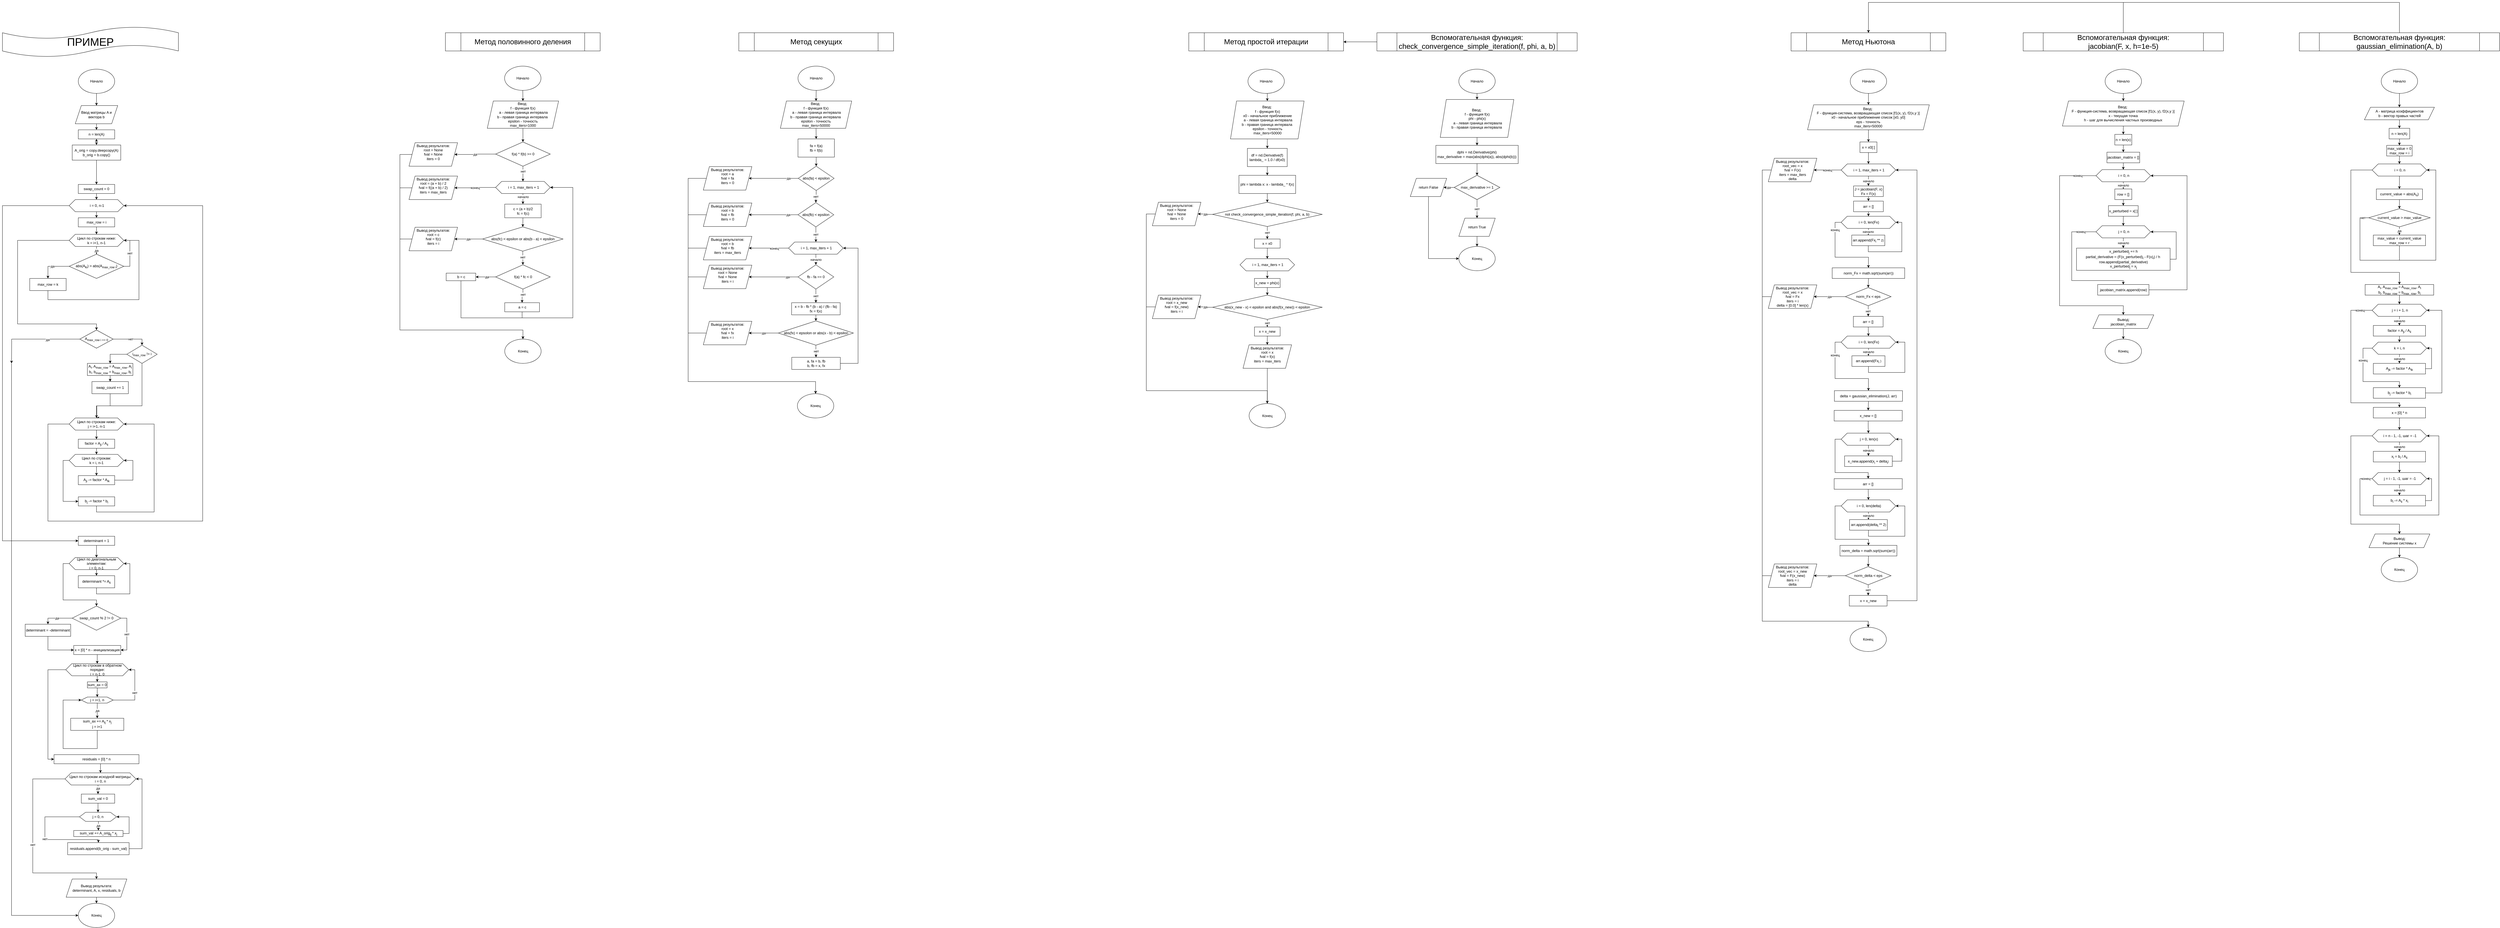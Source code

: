 <mxfile version="26.2.9">
  <diagram id="C5RBs43oDa-KdzZeNtuy" name="Page-1">
    <mxGraphModel dx="1194" dy="1814" grid="1" gridSize="10" guides="1" tooltips="1" connect="1" arrows="1" fold="1" page="1" pageScale="1" pageWidth="827" pageHeight="1169" math="0" shadow="0">
      <root>
        <mxCell id="WIyWlLk6GJQsqaUBKTNV-0" />
        <mxCell id="WIyWlLk6GJQsqaUBKTNV-1" parent="WIyWlLk6GJQsqaUBKTNV-0" />
        <mxCell id="LS3qMMqg_-Oj2FB-LzM4-1" style="edgeStyle=orthogonalEdgeStyle;rounded=0;orthogonalLoop=1;jettySize=auto;html=1;exitX=0.5;exitY=1;exitDx=0;exitDy=0;" parent="WIyWlLk6GJQsqaUBKTNV-1" source="LS3qMMqg_-Oj2FB-LzM4-2" target="LS3qMMqg_-Oj2FB-LzM4-4" edge="1">
          <mxGeometry relative="1" as="geometry" />
        </mxCell>
        <mxCell id="LS3qMMqg_-Oj2FB-LzM4-2" value="Ввод матрицы A и вектора b" style="shape=parallelogram;perimeter=parallelogramPerimeter;whiteSpace=wrap;html=1;fixedSize=1;" parent="WIyWlLk6GJQsqaUBKTNV-1" vertex="1">
          <mxGeometry x="710" y="60" width="140" height="60" as="geometry" />
        </mxCell>
        <mxCell id="LS3qMMqg_-Oj2FB-LzM4-3" value="" style="edgeStyle=orthogonalEdgeStyle;rounded=0;orthogonalLoop=1;jettySize=auto;html=1;" parent="WIyWlLk6GJQsqaUBKTNV-1" source="LS3qMMqg_-Oj2FB-LzM4-4" target="LS3qMMqg_-Oj2FB-LzM4-6" edge="1">
          <mxGeometry relative="1" as="geometry" />
        </mxCell>
        <mxCell id="LS3qMMqg_-Oj2FB-LzM4-4" value="n = len(A)" style="rounded=0;whiteSpace=wrap;html=1;" parent="WIyWlLk6GJQsqaUBKTNV-1" vertex="1">
          <mxGeometry x="720" y="140" width="120" height="30" as="geometry" />
        </mxCell>
        <mxCell id="LS3qMMqg_-Oj2FB-LzM4-5" style="edgeStyle=orthogonalEdgeStyle;rounded=0;orthogonalLoop=1;jettySize=auto;html=1;exitX=0.5;exitY=1;exitDx=0;exitDy=0;entryX=0.5;entryY=0;entryDx=0;entryDy=0;" parent="WIyWlLk6GJQsqaUBKTNV-1" source="LS3qMMqg_-Oj2FB-LzM4-6" target="LS3qMMqg_-Oj2FB-LzM4-8" edge="1">
          <mxGeometry relative="1" as="geometry" />
        </mxCell>
        <mxCell id="5NuXIUXUGhuJsAg2E35T-2" value="" style="edgeStyle=orthogonalEdgeStyle;rounded=0;orthogonalLoop=1;jettySize=auto;html=1;" edge="1" parent="WIyWlLk6GJQsqaUBKTNV-1" source="LS3qMMqg_-Oj2FB-LzM4-6" target="LS3qMMqg_-Oj2FB-LzM4-4">
          <mxGeometry relative="1" as="geometry" />
        </mxCell>
        <mxCell id="LS3qMMqg_-Oj2FB-LzM4-6" value="A_orig = copy.deepcopy(A)&lt;div&gt;b_orig = b.copy()&lt;/div&gt;" style="whiteSpace=wrap;html=1;rounded=0;" parent="WIyWlLk6GJQsqaUBKTNV-1" vertex="1">
          <mxGeometry x="700" y="190" width="160" height="50" as="geometry" />
        </mxCell>
        <mxCell id="LS3qMMqg_-Oj2FB-LzM4-7" style="edgeStyle=orthogonalEdgeStyle;rounded=0;orthogonalLoop=1;jettySize=auto;html=1;exitX=0.5;exitY=1;exitDx=0;exitDy=0;entryX=0.5;entryY=0;entryDx=0;entryDy=0;" parent="WIyWlLk6GJQsqaUBKTNV-1" source="LS3qMMqg_-Oj2FB-LzM4-8" target="LS3qMMqg_-Oj2FB-LzM4-11" edge="1">
          <mxGeometry relative="1" as="geometry" />
        </mxCell>
        <mxCell id="LS3qMMqg_-Oj2FB-LzM4-8" value="swap_count = 0" style="rounded=0;whiteSpace=wrap;html=1;" parent="WIyWlLk6GJQsqaUBKTNV-1" vertex="1">
          <mxGeometry x="720" y="320" width="120" height="30" as="geometry" />
        </mxCell>
        <mxCell id="LS3qMMqg_-Oj2FB-LzM4-9" style="edgeStyle=orthogonalEdgeStyle;rounded=0;orthogonalLoop=1;jettySize=auto;html=1;exitX=0.5;exitY=1;exitDx=0;exitDy=0;entryX=0.5;entryY=0;entryDx=0;entryDy=0;" parent="WIyWlLk6GJQsqaUBKTNV-1" source="LS3qMMqg_-Oj2FB-LzM4-11" target="LS3qMMqg_-Oj2FB-LzM4-13" edge="1">
          <mxGeometry relative="1" as="geometry" />
        </mxCell>
        <mxCell id="LS3qMMqg_-Oj2FB-LzM4-10" style="edgeStyle=orthogonalEdgeStyle;rounded=0;orthogonalLoop=1;jettySize=auto;html=1;exitX=0;exitY=0.5;exitDx=0;exitDy=0;entryX=0;entryY=0.5;entryDx=0;entryDy=0;" parent="WIyWlLk6GJQsqaUBKTNV-1" source="LS3qMMqg_-Oj2FB-LzM4-11" target="LS3qMMqg_-Oj2FB-LzM4-47" edge="1">
          <mxGeometry relative="1" as="geometry">
            <Array as="points">
              <mxPoint x="470" y="390" />
              <mxPoint x="470" y="1495" />
            </Array>
          </mxGeometry>
        </mxCell>
        <mxCell id="LS3qMMqg_-Oj2FB-LzM4-11" value="&amp;nbsp;i = 0, n-1" style="shape=hexagon;perimeter=hexagonPerimeter2;whiteSpace=wrap;html=1;fixedSize=1;" parent="WIyWlLk6GJQsqaUBKTNV-1" vertex="1">
          <mxGeometry x="690" y="370" width="180" height="40" as="geometry" />
        </mxCell>
        <mxCell id="LS3qMMqg_-Oj2FB-LzM4-12" style="edgeStyle=orthogonalEdgeStyle;rounded=0;orthogonalLoop=1;jettySize=auto;html=1;exitX=0.5;exitY=1;exitDx=0;exitDy=0;entryX=0.5;entryY=0;entryDx=0;entryDy=0;" parent="WIyWlLk6GJQsqaUBKTNV-1" source="LS3qMMqg_-Oj2FB-LzM4-13" target="LS3qMMqg_-Oj2FB-LzM4-16" edge="1">
          <mxGeometry relative="1" as="geometry" />
        </mxCell>
        <mxCell id="LS3qMMqg_-Oj2FB-LzM4-13" value="max_row = i" style="rounded=0;whiteSpace=wrap;html=1;" parent="WIyWlLk6GJQsqaUBKTNV-1" vertex="1">
          <mxGeometry x="720" y="430" width="120" height="30" as="geometry" />
        </mxCell>
        <mxCell id="LS3qMMqg_-Oj2FB-LzM4-14" value="да" style="edgeStyle=orthogonalEdgeStyle;rounded=0;orthogonalLoop=1;jettySize=auto;html=1;exitX=0.5;exitY=1;exitDx=0;exitDy=0;entryX=0.5;entryY=0;entryDx=0;entryDy=0;" parent="WIyWlLk6GJQsqaUBKTNV-1" source="LS3qMMqg_-Oj2FB-LzM4-16" target="LS3qMMqg_-Oj2FB-LzM4-19" edge="1">
          <mxGeometry relative="1" as="geometry" />
        </mxCell>
        <mxCell id="LS3qMMqg_-Oj2FB-LzM4-15" style="edgeStyle=orthogonalEdgeStyle;rounded=0;orthogonalLoop=1;jettySize=auto;html=1;exitX=0;exitY=0.5;exitDx=0;exitDy=0;entryX=0.5;entryY=0;entryDx=0;entryDy=0;" parent="WIyWlLk6GJQsqaUBKTNV-1" source="LS3qMMqg_-Oj2FB-LzM4-16" target="LS3qMMqg_-Oj2FB-LzM4-25" edge="1">
          <mxGeometry relative="1" as="geometry">
            <Array as="points">
              <mxPoint x="520" y="505" />
              <mxPoint x="520" y="780" />
              <mxPoint x="780" y="780" />
            </Array>
          </mxGeometry>
        </mxCell>
        <mxCell id="LS3qMMqg_-Oj2FB-LzM4-16" value="Цикл по строкам ниже:&lt;br&gt;k = i+1, n-1" style="shape=hexagon;perimeter=hexagonPerimeter2;whiteSpace=wrap;html=1;fixedSize=1;" parent="WIyWlLk6GJQsqaUBKTNV-1" vertex="1">
          <mxGeometry x="690" y="484.5" width="180" height="40" as="geometry" />
        </mxCell>
        <mxCell id="LS3qMMqg_-Oj2FB-LzM4-17" value="нет" style="edgeStyle=orthogonalEdgeStyle;rounded=0;orthogonalLoop=1;jettySize=auto;html=1;exitX=1;exitY=0.5;exitDx=0;exitDy=0;entryX=1;entryY=0.5;entryDx=0;entryDy=0;" parent="WIyWlLk6GJQsqaUBKTNV-1" source="LS3qMMqg_-Oj2FB-LzM4-19" target="LS3qMMqg_-Oj2FB-LzM4-16" edge="1">
          <mxGeometry relative="1" as="geometry">
            <mxPoint x="940" y="630" as="targetPoint" />
          </mxGeometry>
        </mxCell>
        <mxCell id="LS3qMMqg_-Oj2FB-LzM4-18" value="да" style="edgeStyle=orthogonalEdgeStyle;rounded=0;orthogonalLoop=1;jettySize=auto;html=1;exitX=0;exitY=0.5;exitDx=0;exitDy=0;entryX=0.5;entryY=0;entryDx=0;entryDy=0;" parent="WIyWlLk6GJQsqaUBKTNV-1" source="LS3qMMqg_-Oj2FB-LzM4-19" target="LS3qMMqg_-Oj2FB-LzM4-21" edge="1">
          <mxGeometry relative="1" as="geometry" />
        </mxCell>
        <mxCell id="LS3qMMqg_-Oj2FB-LzM4-19" value="abs(A&lt;sub&gt;ki&lt;/sub&gt;) &amp;gt; abs(A&lt;sub&gt;max_row i&lt;/sub&gt;)" style="rhombus;whiteSpace=wrap;html=1;" parent="WIyWlLk6GJQsqaUBKTNV-1" vertex="1">
          <mxGeometry x="690" y="550" width="180" height="80" as="geometry" />
        </mxCell>
        <mxCell id="LS3qMMqg_-Oj2FB-LzM4-20" style="edgeStyle=orthogonalEdgeStyle;rounded=0;orthogonalLoop=1;jettySize=auto;html=1;exitX=0.5;exitY=1;exitDx=0;exitDy=0;entryX=1;entryY=0.5;entryDx=0;entryDy=0;" parent="WIyWlLk6GJQsqaUBKTNV-1" source="LS3qMMqg_-Oj2FB-LzM4-21" target="LS3qMMqg_-Oj2FB-LzM4-16" edge="1">
          <mxGeometry relative="1" as="geometry">
            <Array as="points">
              <mxPoint x="620" y="700" />
              <mxPoint x="920" y="700" />
              <mxPoint x="920" y="505" />
            </Array>
          </mxGeometry>
        </mxCell>
        <mxCell id="LS3qMMqg_-Oj2FB-LzM4-21" value="max_row = k" style="rounded=0;whiteSpace=wrap;html=1;" parent="WIyWlLk6GJQsqaUBKTNV-1" vertex="1">
          <mxGeometry x="560" y="630" width="120" height="40" as="geometry" />
        </mxCell>
        <mxCell id="LS3qMMqg_-Oj2FB-LzM4-22" style="edgeStyle=orthogonalEdgeStyle;rounded=0;orthogonalLoop=1;jettySize=auto;html=1;exitX=0;exitY=0.5;exitDx=0;exitDy=0;" parent="WIyWlLk6GJQsqaUBKTNV-1" source="LS3qMMqg_-Oj2FB-LzM4-25" edge="1">
          <mxGeometry relative="1" as="geometry">
            <mxPoint x="500" y="910" as="targetPoint" />
          </mxGeometry>
        </mxCell>
        <mxCell id="LS3qMMqg_-Oj2FB-LzM4-23" value="да" style="edgeLabel;html=1;align=center;verticalAlign=middle;resizable=0;points=[];" parent="LS3qMMqg_-Oj2FB-LzM4-22" vertex="1" connectable="0">
          <mxGeometry x="-0.301" y="2" relative="1" as="geometry">
            <mxPoint as="offset" />
          </mxGeometry>
        </mxCell>
        <mxCell id="LS3qMMqg_-Oj2FB-LzM4-24" value="нет" style="edgeStyle=orthogonalEdgeStyle;rounded=0;orthogonalLoop=1;jettySize=auto;html=1;exitX=1;exitY=0.5;exitDx=0;exitDy=0;entryX=0.5;entryY=0;entryDx=0;entryDy=0;" parent="WIyWlLk6GJQsqaUBKTNV-1" source="LS3qMMqg_-Oj2FB-LzM4-25" target="LS3qMMqg_-Oj2FB-LzM4-29" edge="1">
          <mxGeometry relative="1" as="geometry" />
        </mxCell>
        <mxCell id="LS3qMMqg_-Oj2FB-LzM4-25" value="A&lt;sub&gt;max_row i == 0&lt;/sub&gt;" style="rhombus;whiteSpace=wrap;html=1;" parent="WIyWlLk6GJQsqaUBKTNV-1" vertex="1">
          <mxGeometry x="725" y="800" width="110" height="60" as="geometry" />
        </mxCell>
        <mxCell id="LS3qMMqg_-Oj2FB-LzM4-26" style="edgeStyle=orthogonalEdgeStyle;rounded=0;orthogonalLoop=1;jettySize=auto;html=1;entryX=0;entryY=0.5;entryDx=0;entryDy=0;" parent="WIyWlLk6GJQsqaUBKTNV-1" target="LS3qMMqg_-Oj2FB-LzM4-72" edge="1">
          <mxGeometry relative="1" as="geometry">
            <mxPoint x="500" y="910" as="sourcePoint" />
            <Array as="points">
              <mxPoint x="500" y="910" />
              <mxPoint x="500" y="2550" />
            </Array>
          </mxGeometry>
        </mxCell>
        <mxCell id="LS3qMMqg_-Oj2FB-LzM4-27" style="edgeStyle=orthogonalEdgeStyle;rounded=0;orthogonalLoop=1;jettySize=auto;html=1;exitX=0;exitY=0.5;exitDx=0;exitDy=0;entryX=0.5;entryY=0;entryDx=0;entryDy=0;" parent="WIyWlLk6GJQsqaUBKTNV-1" source="LS3qMMqg_-Oj2FB-LzM4-29" target="LS3qMMqg_-Oj2FB-LzM4-31" edge="1">
          <mxGeometry relative="1" as="geometry" />
        </mxCell>
        <mxCell id="LS3qMMqg_-Oj2FB-LzM4-28" style="edgeStyle=orthogonalEdgeStyle;rounded=0;orthogonalLoop=1;jettySize=auto;html=1;exitX=0.5;exitY=1;exitDx=0;exitDy=0;" parent="WIyWlLk6GJQsqaUBKTNV-1" source="LS3qMMqg_-Oj2FB-LzM4-29" edge="1">
          <mxGeometry relative="1" as="geometry">
            <mxPoint x="780" y="1090" as="targetPoint" />
            <Array as="points">
              <mxPoint x="930" y="1050" />
              <mxPoint x="781" y="1050" />
              <mxPoint x="781" y="1090" />
            </Array>
          </mxGeometry>
        </mxCell>
        <mxCell id="LS3qMMqg_-Oj2FB-LzM4-29" value="i&lt;sub&gt;max_row&lt;/sub&gt; != i" style="rhombus;whiteSpace=wrap;html=1;" parent="WIyWlLk6GJQsqaUBKTNV-1" vertex="1">
          <mxGeometry x="880" y="850" width="100" height="60" as="geometry" />
        </mxCell>
        <mxCell id="LS3qMMqg_-Oj2FB-LzM4-30" style="edgeStyle=orthogonalEdgeStyle;rounded=0;orthogonalLoop=1;jettySize=auto;html=1;exitX=0.5;exitY=1;exitDx=0;exitDy=0;entryX=0.5;entryY=0;entryDx=0;entryDy=0;" parent="WIyWlLk6GJQsqaUBKTNV-1" source="LS3qMMqg_-Oj2FB-LzM4-31" target="LS3qMMqg_-Oj2FB-LzM4-33" edge="1">
          <mxGeometry relative="1" as="geometry" />
        </mxCell>
        <mxCell id="LS3qMMqg_-Oj2FB-LzM4-31" value="A&lt;sub&gt;i&lt;/sub&gt;, A&lt;sub&gt;max_row&lt;/sub&gt; = A&lt;sub&gt;max_row&lt;/sub&gt;, A&lt;sub&gt;i&lt;/sub&gt;&lt;br&gt;b&lt;span style=&quot;font-size: 10px;&quot;&gt;&lt;sub&gt;i&lt;/sub&gt;&lt;/span&gt;, b&lt;sub&gt;max_row&lt;/sub&gt; = b&lt;sub&gt;max_row&lt;/sub&gt;, b&lt;sub&gt;i&lt;/sub&gt;" style="rounded=0;whiteSpace=wrap;html=1;" parent="WIyWlLk6GJQsqaUBKTNV-1" vertex="1">
          <mxGeometry x="750" y="910" width="150" height="40" as="geometry" />
        </mxCell>
        <mxCell id="LS3qMMqg_-Oj2FB-LzM4-32" style="edgeStyle=orthogonalEdgeStyle;rounded=0;orthogonalLoop=1;jettySize=auto;html=1;exitX=0.5;exitY=1;exitDx=0;exitDy=0;entryX=0.5;entryY=0;entryDx=0;entryDy=0;" parent="WIyWlLk6GJQsqaUBKTNV-1" source="LS3qMMqg_-Oj2FB-LzM4-33" target="LS3qMMqg_-Oj2FB-LzM4-36" edge="1">
          <mxGeometry relative="1" as="geometry" />
        </mxCell>
        <mxCell id="LS3qMMqg_-Oj2FB-LzM4-33" value="swap_count += 1" style="rounded=0;whiteSpace=wrap;html=1;" parent="WIyWlLk6GJQsqaUBKTNV-1" vertex="1">
          <mxGeometry x="765" y="970" width="120" height="40" as="geometry" />
        </mxCell>
        <mxCell id="LS3qMMqg_-Oj2FB-LzM4-34" style="edgeStyle=orthogonalEdgeStyle;rounded=0;orthogonalLoop=1;jettySize=auto;html=1;exitX=0.5;exitY=1;exitDx=0;exitDy=0;" parent="WIyWlLk6GJQsqaUBKTNV-1" source="LS3qMMqg_-Oj2FB-LzM4-36" target="LS3qMMqg_-Oj2FB-LzM4-38" edge="1">
          <mxGeometry relative="1" as="geometry" />
        </mxCell>
        <mxCell id="LS3qMMqg_-Oj2FB-LzM4-35" style="edgeStyle=orthogonalEdgeStyle;rounded=0;orthogonalLoop=1;jettySize=auto;html=1;exitX=0;exitY=0.5;exitDx=0;exitDy=0;entryX=1;entryY=0.5;entryDx=0;entryDy=0;" parent="WIyWlLk6GJQsqaUBKTNV-1" source="LS3qMMqg_-Oj2FB-LzM4-36" target="LS3qMMqg_-Oj2FB-LzM4-11" edge="1">
          <mxGeometry relative="1" as="geometry">
            <Array as="points">
              <mxPoint x="620" y="1110" />
              <mxPoint x="620" y="1430" />
              <mxPoint x="1130" y="1430" />
              <mxPoint x="1130" y="390" />
            </Array>
          </mxGeometry>
        </mxCell>
        <mxCell id="LS3qMMqg_-Oj2FB-LzM4-36" value="Цикл по строкам ниже:&lt;br&gt;j = i+1, n-1" style="shape=hexagon;perimeter=hexagonPerimeter2;whiteSpace=wrap;html=1;fixedSize=1;" parent="WIyWlLk6GJQsqaUBKTNV-1" vertex="1">
          <mxGeometry x="690" y="1090" width="180" height="40" as="geometry" />
        </mxCell>
        <mxCell id="LS3qMMqg_-Oj2FB-LzM4-37" style="edgeStyle=orthogonalEdgeStyle;rounded=0;orthogonalLoop=1;jettySize=auto;html=1;exitX=0.5;exitY=1;exitDx=0;exitDy=0;" parent="WIyWlLk6GJQsqaUBKTNV-1" source="LS3qMMqg_-Oj2FB-LzM4-38" target="LS3qMMqg_-Oj2FB-LzM4-41" edge="1">
          <mxGeometry relative="1" as="geometry" />
        </mxCell>
        <mxCell id="LS3qMMqg_-Oj2FB-LzM4-38" value="factor = A&lt;sub&gt;ji&lt;/sub&gt; / A&lt;sub&gt;ii&lt;/sub&gt;" style="rounded=0;whiteSpace=wrap;html=1;" parent="WIyWlLk6GJQsqaUBKTNV-1" vertex="1">
          <mxGeometry x="720" y="1160" width="120" height="30" as="geometry" />
        </mxCell>
        <mxCell id="LS3qMMqg_-Oj2FB-LzM4-39" style="edgeStyle=orthogonalEdgeStyle;rounded=0;orthogonalLoop=1;jettySize=auto;html=1;exitX=0.5;exitY=1;exitDx=0;exitDy=0;entryX=0.5;entryY=0;entryDx=0;entryDy=0;" parent="WIyWlLk6GJQsqaUBKTNV-1" source="LS3qMMqg_-Oj2FB-LzM4-41" target="LS3qMMqg_-Oj2FB-LzM4-43" edge="1">
          <mxGeometry relative="1" as="geometry" />
        </mxCell>
        <mxCell id="LS3qMMqg_-Oj2FB-LzM4-40" style="edgeStyle=orthogonalEdgeStyle;rounded=0;orthogonalLoop=1;jettySize=auto;html=1;exitX=0;exitY=0.5;exitDx=0;exitDy=0;entryX=0;entryY=0.5;entryDx=0;entryDy=0;" parent="WIyWlLk6GJQsqaUBKTNV-1" source="LS3qMMqg_-Oj2FB-LzM4-41" target="LS3qMMqg_-Oj2FB-LzM4-45" edge="1">
          <mxGeometry relative="1" as="geometry" />
        </mxCell>
        <mxCell id="LS3qMMqg_-Oj2FB-LzM4-41" value="Цикл по строкам:&lt;br&gt;k = i, n-1" style="shape=hexagon;perimeter=hexagonPerimeter2;whiteSpace=wrap;html=1;fixedSize=1;" parent="WIyWlLk6GJQsqaUBKTNV-1" vertex="1">
          <mxGeometry x="690" y="1210" width="180" height="40" as="geometry" />
        </mxCell>
        <mxCell id="LS3qMMqg_-Oj2FB-LzM4-42" style="edgeStyle=orthogonalEdgeStyle;rounded=0;orthogonalLoop=1;jettySize=auto;html=1;exitX=1;exitY=0.5;exitDx=0;exitDy=0;entryX=1;entryY=0.5;entryDx=0;entryDy=0;" parent="WIyWlLk6GJQsqaUBKTNV-1" source="LS3qMMqg_-Oj2FB-LzM4-43" target="LS3qMMqg_-Oj2FB-LzM4-41" edge="1">
          <mxGeometry relative="1" as="geometry">
            <Array as="points">
              <mxPoint x="900" y="1295" />
              <mxPoint x="900" y="1230" />
            </Array>
          </mxGeometry>
        </mxCell>
        <mxCell id="LS3qMMqg_-Oj2FB-LzM4-43" value="A&lt;sub&gt;ji&lt;/sub&gt;&amp;nbsp;-= factor * A&lt;sub&gt;ik&lt;/sub&gt;" style="rounded=0;whiteSpace=wrap;html=1;" parent="WIyWlLk6GJQsqaUBKTNV-1" vertex="1">
          <mxGeometry x="720" y="1280" width="120" height="30" as="geometry" />
        </mxCell>
        <mxCell id="LS3qMMqg_-Oj2FB-LzM4-44" style="edgeStyle=orthogonalEdgeStyle;rounded=0;orthogonalLoop=1;jettySize=auto;html=1;exitX=0.5;exitY=1;exitDx=0;exitDy=0;entryX=1;entryY=0.5;entryDx=0;entryDy=0;" parent="WIyWlLk6GJQsqaUBKTNV-1" source="LS3qMMqg_-Oj2FB-LzM4-45" target="LS3qMMqg_-Oj2FB-LzM4-36" edge="1">
          <mxGeometry relative="1" as="geometry">
            <Array as="points">
              <mxPoint x="780" y="1400" />
              <mxPoint x="970" y="1400" />
              <mxPoint x="970" y="1110" />
            </Array>
          </mxGeometry>
        </mxCell>
        <mxCell id="LS3qMMqg_-Oj2FB-LzM4-45" value="b&lt;sub&gt;j&lt;/sub&gt;&amp;nbsp;-= factor * b&lt;sub&gt;i&lt;/sub&gt;" style="rounded=0;whiteSpace=wrap;html=1;" parent="WIyWlLk6GJQsqaUBKTNV-1" vertex="1">
          <mxGeometry x="720" y="1350" width="120" height="30" as="geometry" />
        </mxCell>
        <mxCell id="LS3qMMqg_-Oj2FB-LzM4-46" style="edgeStyle=orthogonalEdgeStyle;rounded=0;orthogonalLoop=1;jettySize=auto;html=1;exitX=0.5;exitY=1;exitDx=0;exitDy=0;entryX=0.5;entryY=0;entryDx=0;entryDy=0;" parent="WIyWlLk6GJQsqaUBKTNV-1" source="LS3qMMqg_-Oj2FB-LzM4-47" target="LS3qMMqg_-Oj2FB-LzM4-50" edge="1">
          <mxGeometry relative="1" as="geometry" />
        </mxCell>
        <mxCell id="LS3qMMqg_-Oj2FB-LzM4-47" value="determinant = 1" style="rounded=0;whiteSpace=wrap;html=1;" parent="WIyWlLk6GJQsqaUBKTNV-1" vertex="1">
          <mxGeometry x="720" y="1480" width="120" height="30" as="geometry" />
        </mxCell>
        <mxCell id="LS3qMMqg_-Oj2FB-LzM4-48" style="edgeStyle=orthogonalEdgeStyle;rounded=0;orthogonalLoop=1;jettySize=auto;html=1;exitX=0.5;exitY=1;exitDx=0;exitDy=0;entryX=0.5;entryY=0;entryDx=0;entryDy=0;" parent="WIyWlLk6GJQsqaUBKTNV-1" source="LS3qMMqg_-Oj2FB-LzM4-50" target="LS3qMMqg_-Oj2FB-LzM4-52" edge="1">
          <mxGeometry relative="1" as="geometry" />
        </mxCell>
        <mxCell id="LS3qMMqg_-Oj2FB-LzM4-49" style="edgeStyle=orthogonalEdgeStyle;rounded=0;orthogonalLoop=1;jettySize=auto;html=1;exitX=0;exitY=0.5;exitDx=0;exitDy=0;entryX=0.5;entryY=0;entryDx=0;entryDy=0;" parent="WIyWlLk6GJQsqaUBKTNV-1" source="LS3qMMqg_-Oj2FB-LzM4-50" target="LS3qMMqg_-Oj2FB-LzM4-55" edge="1">
          <mxGeometry relative="1" as="geometry">
            <Array as="points">
              <mxPoint x="670" y="1570" />
              <mxPoint x="670" y="1690" />
              <mxPoint x="780" y="1690" />
            </Array>
          </mxGeometry>
        </mxCell>
        <mxCell id="LS3qMMqg_-Oj2FB-LzM4-50" value="Цикл по диагональным элементам:&lt;br&gt;i = 0, n-1" style="shape=hexagon;perimeter=hexagonPerimeter2;whiteSpace=wrap;html=1;fixedSize=1;" parent="WIyWlLk6GJQsqaUBKTNV-1" vertex="1">
          <mxGeometry x="690" y="1550" width="180" height="40" as="geometry" />
        </mxCell>
        <mxCell id="LS3qMMqg_-Oj2FB-LzM4-51" style="edgeStyle=orthogonalEdgeStyle;rounded=0;orthogonalLoop=1;jettySize=auto;html=1;exitX=0.5;exitY=1;exitDx=0;exitDy=0;entryX=1;entryY=0.5;entryDx=0;entryDy=0;" parent="WIyWlLk6GJQsqaUBKTNV-1" source="LS3qMMqg_-Oj2FB-LzM4-52" target="LS3qMMqg_-Oj2FB-LzM4-50" edge="1">
          <mxGeometry relative="1" as="geometry">
            <Array as="points">
              <mxPoint x="780" y="1670" />
              <mxPoint x="890" y="1670" />
              <mxPoint x="890" y="1570" />
            </Array>
          </mxGeometry>
        </mxCell>
        <mxCell id="LS3qMMqg_-Oj2FB-LzM4-52" value="determinant *= A&lt;sub&gt;ii&lt;/sub&gt;" style="rounded=0;whiteSpace=wrap;html=1;" parent="WIyWlLk6GJQsqaUBKTNV-1" vertex="1">
          <mxGeometry x="720" y="1610" width="120" height="40" as="geometry" />
        </mxCell>
        <mxCell id="LS3qMMqg_-Oj2FB-LzM4-53" value="да" style="edgeStyle=orthogonalEdgeStyle;rounded=0;orthogonalLoop=1;jettySize=auto;html=1;exitX=0;exitY=0.5;exitDx=0;exitDy=0;entryX=0.5;entryY=0;entryDx=0;entryDy=0;" parent="WIyWlLk6GJQsqaUBKTNV-1" source="LS3qMMqg_-Oj2FB-LzM4-55" target="LS3qMMqg_-Oj2FB-LzM4-57" edge="1">
          <mxGeometry relative="1" as="geometry" />
        </mxCell>
        <mxCell id="LS3qMMqg_-Oj2FB-LzM4-54" value="нет" style="edgeStyle=orthogonalEdgeStyle;rounded=0;orthogonalLoop=1;jettySize=auto;html=1;exitX=1;exitY=0.5;exitDx=0;exitDy=0;entryX=1;entryY=0.5;entryDx=0;entryDy=0;" parent="WIyWlLk6GJQsqaUBKTNV-1" source="LS3qMMqg_-Oj2FB-LzM4-55" target="LS3qMMqg_-Oj2FB-LzM4-59" edge="1">
          <mxGeometry relative="1" as="geometry" />
        </mxCell>
        <mxCell id="LS3qMMqg_-Oj2FB-LzM4-55" value="swap_count % 2 != 0" style="rhombus;whiteSpace=wrap;html=1;" parent="WIyWlLk6GJQsqaUBKTNV-1" vertex="1">
          <mxGeometry x="700" y="1710" width="160" height="80" as="geometry" />
        </mxCell>
        <mxCell id="LS3qMMqg_-Oj2FB-LzM4-56" style="edgeStyle=orthogonalEdgeStyle;rounded=0;orthogonalLoop=1;jettySize=auto;html=1;exitX=0.5;exitY=1;exitDx=0;exitDy=0;entryX=0;entryY=0.5;entryDx=0;entryDy=0;" parent="WIyWlLk6GJQsqaUBKTNV-1" source="LS3qMMqg_-Oj2FB-LzM4-57" target="LS3qMMqg_-Oj2FB-LzM4-59" edge="1">
          <mxGeometry relative="1" as="geometry" />
        </mxCell>
        <mxCell id="LS3qMMqg_-Oj2FB-LzM4-57" value="determinant = -determinant" style="rounded=0;whiteSpace=wrap;html=1;" parent="WIyWlLk6GJQsqaUBKTNV-1" vertex="1">
          <mxGeometry x="545" y="1770" width="150" height="40" as="geometry" />
        </mxCell>
        <mxCell id="LS3qMMqg_-Oj2FB-LzM4-58" style="edgeStyle=orthogonalEdgeStyle;rounded=0;orthogonalLoop=1;jettySize=auto;html=1;exitX=0.5;exitY=1;exitDx=0;exitDy=0;entryX=0.5;entryY=0;entryDx=0;entryDy=0;" parent="WIyWlLk6GJQsqaUBKTNV-1" source="LS3qMMqg_-Oj2FB-LzM4-59" target="LS3qMMqg_-Oj2FB-LzM4-62" edge="1">
          <mxGeometry relative="1" as="geometry" />
        </mxCell>
        <mxCell id="LS3qMMqg_-Oj2FB-LzM4-59" value="x = [0] * n - инициализация" style="rounded=0;whiteSpace=wrap;html=1;" parent="WIyWlLk6GJQsqaUBKTNV-1" vertex="1">
          <mxGeometry x="705" y="1840" width="155" height="30" as="geometry" />
        </mxCell>
        <mxCell id="LS3qMMqg_-Oj2FB-LzM4-60" style="edgeStyle=orthogonalEdgeStyle;rounded=0;orthogonalLoop=1;jettySize=auto;html=1;exitX=0;exitY=0.5;exitDx=0;exitDy=0;entryX=0;entryY=0.5;entryDx=0;entryDy=0;" parent="WIyWlLk6GJQsqaUBKTNV-1" source="LS3qMMqg_-Oj2FB-LzM4-62" target="LS3qMMqg_-Oj2FB-LzM4-66" edge="1">
          <mxGeometry relative="1" as="geometry" />
        </mxCell>
        <mxCell id="LS3qMMqg_-Oj2FB-LzM4-61" style="edgeStyle=orthogonalEdgeStyle;rounded=0;orthogonalLoop=1;jettySize=auto;html=1;exitX=0.5;exitY=1;exitDx=0;exitDy=0;entryX=0.5;entryY=0;entryDx=0;entryDy=0;" parent="WIyWlLk6GJQsqaUBKTNV-1" source="LS3qMMqg_-Oj2FB-LzM4-62" target="LS3qMMqg_-Oj2FB-LzM4-77" edge="1">
          <mxGeometry relative="1" as="geometry" />
        </mxCell>
        <mxCell id="LS3qMMqg_-Oj2FB-LzM4-62" value="Цикл по строкам в обратном порядке:&lt;br&gt;i = n-1, 0" style="shape=hexagon;perimeter=hexagonPerimeter2;whiteSpace=wrap;html=1;fixedSize=1;" parent="WIyWlLk6GJQsqaUBKTNV-1" vertex="1">
          <mxGeometry x="678.75" y="1900" width="207.5" height="40" as="geometry" />
        </mxCell>
        <mxCell id="LS3qMMqg_-Oj2FB-LzM4-63" style="edgeStyle=orthogonalEdgeStyle;rounded=0;orthogonalLoop=1;jettySize=auto;html=1;exitX=0.5;exitY=1;exitDx=0;exitDy=0;entryX=0;entryY=0.5;entryDx=0;entryDy=0;" parent="WIyWlLk6GJQsqaUBKTNV-1" source="LS3qMMqg_-Oj2FB-LzM4-64" target="LS3qMMqg_-Oj2FB-LzM4-75" edge="1">
          <mxGeometry relative="1" as="geometry">
            <Array as="points">
              <mxPoint x="783" y="2180" />
              <mxPoint x="670" y="2180" />
              <mxPoint x="670" y="2020" />
            </Array>
          </mxGeometry>
        </mxCell>
        <mxCell id="LS3qMMqg_-Oj2FB-LzM4-64" value="sum_ax += A&lt;sub&gt;ij&lt;/sub&gt; * x&lt;sub&gt;j&lt;br&gt;&lt;/sub&gt;j = i+1&lt;sub&gt;&lt;/sub&gt;" style="rounded=0;whiteSpace=wrap;html=1;" parent="WIyWlLk6GJQsqaUBKTNV-1" vertex="1">
          <mxGeometry x="695" y="2080" width="175" height="40" as="geometry" />
        </mxCell>
        <mxCell id="LS3qMMqg_-Oj2FB-LzM4-65" style="edgeStyle=orthogonalEdgeStyle;rounded=0;orthogonalLoop=1;jettySize=auto;html=1;exitX=0.5;exitY=1;exitDx=0;exitDy=0;entryX=0.5;entryY=0;entryDx=0;entryDy=0;" parent="WIyWlLk6GJQsqaUBKTNV-1" source="LS3qMMqg_-Oj2FB-LzM4-66" target="LS3qMMqg_-Oj2FB-LzM4-69" edge="1">
          <mxGeometry relative="1" as="geometry" />
        </mxCell>
        <mxCell id="LS3qMMqg_-Oj2FB-LzM4-66" value="residuals = [0] * n" style="rounded=0;whiteSpace=wrap;html=1;" parent="WIyWlLk6GJQsqaUBKTNV-1" vertex="1">
          <mxGeometry x="640" y="2200" width="280" height="30" as="geometry" />
        </mxCell>
        <mxCell id="LS3qMMqg_-Oj2FB-LzM4-67" value="да" style="edgeStyle=orthogonalEdgeStyle;rounded=0;orthogonalLoop=1;jettySize=auto;html=1;exitX=0.5;exitY=1;exitDx=0;exitDy=0;entryX=0.5;entryY=0;entryDx=0;entryDy=0;" parent="WIyWlLk6GJQsqaUBKTNV-1" source="LS3qMMqg_-Oj2FB-LzM4-69" target="LS3qMMqg_-Oj2FB-LzM4-79" edge="1">
          <mxGeometry relative="1" as="geometry" />
        </mxCell>
        <mxCell id="LS3qMMqg_-Oj2FB-LzM4-68" value="нет" style="edgeStyle=orthogonalEdgeStyle;rounded=0;orthogonalLoop=1;jettySize=auto;html=1;exitX=0;exitY=0.5;exitDx=0;exitDy=0;entryX=0.5;entryY=0;entryDx=0;entryDy=0;" parent="WIyWlLk6GJQsqaUBKTNV-1" source="LS3qMMqg_-Oj2FB-LzM4-69" target="LS3qMMqg_-Oj2FB-LzM4-71" edge="1">
          <mxGeometry relative="1" as="geometry">
            <Array as="points">
              <mxPoint x="570" y="2280" />
              <mxPoint x="570" y="2590" />
            </Array>
          </mxGeometry>
        </mxCell>
        <mxCell id="LS3qMMqg_-Oj2FB-LzM4-69" value="Цикл по строкам исходной матрицы:&lt;br&gt;i = 0, n" style="shape=hexagon;perimeter=hexagonPerimeter2;whiteSpace=wrap;html=1;fixedSize=1;" parent="WIyWlLk6GJQsqaUBKTNV-1" vertex="1">
          <mxGeometry x="676.25" y="2260" width="233.75" height="40" as="geometry" />
        </mxCell>
        <mxCell id="LS3qMMqg_-Oj2FB-LzM4-70" style="edgeStyle=orthogonalEdgeStyle;rounded=0;orthogonalLoop=1;jettySize=auto;html=1;exitX=0.5;exitY=1;exitDx=0;exitDy=0;entryX=0.5;entryY=0;entryDx=0;entryDy=0;" parent="WIyWlLk6GJQsqaUBKTNV-1" source="LS3qMMqg_-Oj2FB-LzM4-71" target="LS3qMMqg_-Oj2FB-LzM4-72" edge="1">
          <mxGeometry relative="1" as="geometry" />
        </mxCell>
        <mxCell id="LS3qMMqg_-Oj2FB-LzM4-71" value="Вывод результата:&lt;br&gt;determinant, A, x, residuals, b" style="shape=parallelogram;perimeter=parallelogramPerimeter;whiteSpace=wrap;html=1;fixedSize=1;" parent="WIyWlLk6GJQsqaUBKTNV-1" vertex="1">
          <mxGeometry x="680" y="2610" width="200" height="60" as="geometry" />
        </mxCell>
        <mxCell id="LS3qMMqg_-Oj2FB-LzM4-72" value="Конец" style="ellipse;whiteSpace=wrap;html=1;" parent="WIyWlLk6GJQsqaUBKTNV-1" vertex="1">
          <mxGeometry x="720" y="2690" width="120" height="80" as="geometry" />
        </mxCell>
        <mxCell id="LS3qMMqg_-Oj2FB-LzM4-73" value="да" style="edgeStyle=orthogonalEdgeStyle;rounded=0;orthogonalLoop=1;jettySize=auto;html=1;exitX=0.5;exitY=1;exitDx=0;exitDy=0;entryX=0.5;entryY=0;entryDx=0;entryDy=0;" parent="WIyWlLk6GJQsqaUBKTNV-1" source="LS3qMMqg_-Oj2FB-LzM4-75" target="LS3qMMqg_-Oj2FB-LzM4-64" edge="1">
          <mxGeometry relative="1" as="geometry" />
        </mxCell>
        <mxCell id="LS3qMMqg_-Oj2FB-LzM4-74" value="нет" style="edgeStyle=orthogonalEdgeStyle;rounded=0;orthogonalLoop=1;jettySize=auto;html=1;exitX=1;exitY=0.5;exitDx=0;exitDy=0;entryX=1;entryY=0.5;entryDx=0;entryDy=0;" parent="WIyWlLk6GJQsqaUBKTNV-1" source="LS3qMMqg_-Oj2FB-LzM4-75" target="LS3qMMqg_-Oj2FB-LzM4-62" edge="1">
          <mxGeometry relative="1" as="geometry" />
        </mxCell>
        <mxCell id="LS3qMMqg_-Oj2FB-LzM4-75" value="j = i+1, n" style="shape=hexagon;perimeter=hexagonPerimeter2;whiteSpace=wrap;html=1;fixedSize=1;" parent="WIyWlLk6GJQsqaUBKTNV-1" vertex="1">
          <mxGeometry x="730" y="2010" width="105" height="20" as="geometry" />
        </mxCell>
        <mxCell id="LS3qMMqg_-Oj2FB-LzM4-76" style="edgeStyle=orthogonalEdgeStyle;rounded=0;orthogonalLoop=1;jettySize=auto;html=1;exitX=0.5;exitY=1;exitDx=0;exitDy=0;entryX=0.5;entryY=0;entryDx=0;entryDy=0;" parent="WIyWlLk6GJQsqaUBKTNV-1" source="LS3qMMqg_-Oj2FB-LzM4-77" target="LS3qMMqg_-Oj2FB-LzM4-75" edge="1">
          <mxGeometry relative="1" as="geometry" />
        </mxCell>
        <mxCell id="LS3qMMqg_-Oj2FB-LzM4-77" value="sum_ax = 0" style="rounded=0;whiteSpace=wrap;html=1;" parent="WIyWlLk6GJQsqaUBKTNV-1" vertex="1">
          <mxGeometry x="750" y="1960" width="65" height="20" as="geometry" />
        </mxCell>
        <mxCell id="LS3qMMqg_-Oj2FB-LzM4-78" style="edgeStyle=orthogonalEdgeStyle;rounded=0;orthogonalLoop=1;jettySize=auto;html=1;exitX=0.5;exitY=1;exitDx=0;exitDy=0;entryX=0.5;entryY=0;entryDx=0;entryDy=0;" parent="WIyWlLk6GJQsqaUBKTNV-1" source="LS3qMMqg_-Oj2FB-LzM4-79" target="LS3qMMqg_-Oj2FB-LzM4-82" edge="1">
          <mxGeometry relative="1" as="geometry" />
        </mxCell>
        <mxCell id="LS3qMMqg_-Oj2FB-LzM4-79" value="sum_val = 0" style="rounded=0;whiteSpace=wrap;html=1;" parent="WIyWlLk6GJQsqaUBKTNV-1" vertex="1">
          <mxGeometry x="730.01" y="2330" width="110" height="30" as="geometry" />
        </mxCell>
        <mxCell id="LS3qMMqg_-Oj2FB-LzM4-80" value="да" style="edgeStyle=orthogonalEdgeStyle;rounded=0;orthogonalLoop=1;jettySize=auto;html=1;exitX=0.5;exitY=1;exitDx=0;exitDy=0;entryX=0.5;entryY=0;entryDx=0;entryDy=0;" parent="WIyWlLk6GJQsqaUBKTNV-1" source="LS3qMMqg_-Oj2FB-LzM4-82" target="LS3qMMqg_-Oj2FB-LzM4-84" edge="1">
          <mxGeometry relative="1" as="geometry" />
        </mxCell>
        <mxCell id="LS3qMMqg_-Oj2FB-LzM4-81" value="нет" style="edgeStyle=orthogonalEdgeStyle;rounded=0;orthogonalLoop=1;jettySize=auto;html=1;exitX=0;exitY=0.5;exitDx=0;exitDy=0;entryX=0.5;entryY=0;entryDx=0;entryDy=0;" parent="WIyWlLk6GJQsqaUBKTNV-1" source="LS3qMMqg_-Oj2FB-LzM4-82" target="LS3qMMqg_-Oj2FB-LzM4-86" edge="1">
          <mxGeometry relative="1" as="geometry">
            <Array as="points">
              <mxPoint x="610" y="2405" />
              <mxPoint x="610" y="2480" />
            </Array>
          </mxGeometry>
        </mxCell>
        <mxCell id="LS3qMMqg_-Oj2FB-LzM4-82" value="j = 0, n" style="shape=hexagon;perimeter=hexagonPerimeter2;whiteSpace=wrap;html=1;fixedSize=1;" parent="WIyWlLk6GJQsqaUBKTNV-1" vertex="1">
          <mxGeometry x="724.07" y="2390" width="121.87" height="30" as="geometry" />
        </mxCell>
        <mxCell id="LS3qMMqg_-Oj2FB-LzM4-83" style="edgeStyle=orthogonalEdgeStyle;rounded=0;orthogonalLoop=1;jettySize=auto;html=1;exitX=1;exitY=0.5;exitDx=0;exitDy=0;entryX=1;entryY=0.5;entryDx=0;entryDy=0;" parent="WIyWlLk6GJQsqaUBKTNV-1" source="LS3qMMqg_-Oj2FB-LzM4-84" target="LS3qMMqg_-Oj2FB-LzM4-82" edge="1">
          <mxGeometry relative="1" as="geometry" />
        </mxCell>
        <mxCell id="LS3qMMqg_-Oj2FB-LzM4-84" value="sum_val += A_orig&lt;sub&gt;ij &lt;/sub&gt;* x&lt;sub&gt;j&lt;/sub&gt;" style="rounded=0;whiteSpace=wrap;html=1;" parent="WIyWlLk6GJQsqaUBKTNV-1" vertex="1">
          <mxGeometry x="705" y="2450" width="162.5" height="20" as="geometry" />
        </mxCell>
        <mxCell id="LS3qMMqg_-Oj2FB-LzM4-85" style="edgeStyle=orthogonalEdgeStyle;rounded=0;orthogonalLoop=1;jettySize=auto;html=1;exitX=1;exitY=0.5;exitDx=0;exitDy=0;entryX=1;entryY=0.5;entryDx=0;entryDy=0;" parent="WIyWlLk6GJQsqaUBKTNV-1" source="LS3qMMqg_-Oj2FB-LzM4-86" target="LS3qMMqg_-Oj2FB-LzM4-69" edge="1">
          <mxGeometry relative="1" as="geometry" />
        </mxCell>
        <mxCell id="LS3qMMqg_-Oj2FB-LzM4-86" value="residuals.append(b_orig - sum_val)" style="rounded=0;whiteSpace=wrap;html=1;" parent="WIyWlLk6GJQsqaUBKTNV-1" vertex="1">
          <mxGeometry x="685" y="2490" width="202.5" height="40" as="geometry" />
        </mxCell>
        <mxCell id="LS3qMMqg_-Oj2FB-LzM4-88" style="edgeStyle=orthogonalEdgeStyle;rounded=0;orthogonalLoop=1;jettySize=auto;html=1;exitX=0.5;exitY=1;exitDx=0;exitDy=0;entryX=0.5;entryY=0;entryDx=0;entryDy=0;" parent="WIyWlLk6GJQsqaUBKTNV-1" source="LS3qMMqg_-Oj2FB-LzM4-87" target="LS3qMMqg_-Oj2FB-LzM4-2" edge="1">
          <mxGeometry relative="1" as="geometry" />
        </mxCell>
        <mxCell id="LS3qMMqg_-Oj2FB-LzM4-87" value="Начало" style="ellipse;whiteSpace=wrap;html=1;" parent="WIyWlLk6GJQsqaUBKTNV-1" vertex="1">
          <mxGeometry x="720" y="-60" width="120" height="80" as="geometry" />
        </mxCell>
        <mxCell id="LS3qMMqg_-Oj2FB-LzM4-89" value="&lt;font style=&quot;font-size: 36px;&quot;&gt;ПРИМЕР&lt;/font&gt;" style="shape=tape;whiteSpace=wrap;html=1;" parent="WIyWlLk6GJQsqaUBKTNV-1" vertex="1">
          <mxGeometry x="470" y="-200" width="580" height="100" as="geometry" />
        </mxCell>
        <mxCell id="LS3qMMqg_-Oj2FB-LzM4-94" style="edgeStyle=orthogonalEdgeStyle;rounded=0;orthogonalLoop=1;jettySize=auto;html=1;exitX=0.5;exitY=1;exitDx=0;exitDy=0;entryX=0.5;entryY=0;entryDx=0;entryDy=0;" parent="WIyWlLk6GJQsqaUBKTNV-1" source="LS3qMMqg_-Oj2FB-LzM4-90" target="LS3qMMqg_-Oj2FB-LzM4-93" edge="1">
          <mxGeometry relative="1" as="geometry" />
        </mxCell>
        <mxCell id="LS3qMMqg_-Oj2FB-LzM4-90" value="Начало" style="ellipse;whiteSpace=wrap;html=1;" parent="WIyWlLk6GJQsqaUBKTNV-1" vertex="1">
          <mxGeometry x="2125" y="-70" width="120" height="80" as="geometry" />
        </mxCell>
        <mxCell id="LS3qMMqg_-Oj2FB-LzM4-92" value="&lt;font style=&quot;font-size: 24px;&quot;&gt;Метод половинного деления&lt;/font&gt;" style="shape=process;whiteSpace=wrap;html=1;backgroundOutline=1;" parent="WIyWlLk6GJQsqaUBKTNV-1" vertex="1">
          <mxGeometry x="1930" y="-180" width="510" height="60" as="geometry" />
        </mxCell>
        <mxCell id="5NuXIUXUGhuJsAg2E35T-1" style="edgeStyle=orthogonalEdgeStyle;rounded=0;orthogonalLoop=1;jettySize=auto;html=1;exitX=0.5;exitY=1;exitDx=0;exitDy=0;entryX=0.5;entryY=0;entryDx=0;entryDy=0;" edge="1" parent="WIyWlLk6GJQsqaUBKTNV-1" source="LS3qMMqg_-Oj2FB-LzM4-93" target="5NuXIUXUGhuJsAg2E35T-0">
          <mxGeometry relative="1" as="geometry" />
        </mxCell>
        <mxCell id="LS3qMMqg_-Oj2FB-LzM4-93" value="Ввод:&amp;nbsp;&lt;div&gt;f - функция f(x)&lt;br&gt;&lt;div&gt;&lt;span style=&quot;background-color: transparent; color: light-dark(rgb(0, 0, 0), rgb(255, 255, 255));&quot;&gt;&amp;nbsp;&lt;/span&gt;&lt;span style=&quot;background-color: transparent; color: light-dark(rgb(0, 0, 0), rgb(255, 255, 255));&quot;&gt;a -&amp;nbsp;&lt;/span&gt;левая граница интервала&lt;/div&gt;&lt;/div&gt;&lt;div&gt;b - правая граница интервала&amp;nbsp;&lt;/div&gt;&lt;div&gt;epsilon - точность&lt;/div&gt;&lt;div&gt;max_iters=1000&lt;/div&gt;" style="shape=parallelogram;perimeter=parallelogramPerimeter;whiteSpace=wrap;html=1;fixedSize=1;" parent="WIyWlLk6GJQsqaUBKTNV-1" vertex="1">
          <mxGeometry x="2068" y="45" width="235" height="90" as="geometry" />
        </mxCell>
        <mxCell id="5NuXIUXUGhuJsAg2E35T-4" value="да" style="edgeStyle=orthogonalEdgeStyle;rounded=0;orthogonalLoop=1;jettySize=auto;html=1;exitX=0;exitY=0.5;exitDx=0;exitDy=0;entryX=1;entryY=0.5;entryDx=0;entryDy=0;" edge="1" parent="WIyWlLk6GJQsqaUBKTNV-1" source="5NuXIUXUGhuJsAg2E35T-0" target="5NuXIUXUGhuJsAg2E35T-6">
          <mxGeometry relative="1" as="geometry">
            <mxPoint x="2000" y="220" as="targetPoint" />
          </mxGeometry>
        </mxCell>
        <mxCell id="5NuXIUXUGhuJsAg2E35T-13" style="edgeStyle=orthogonalEdgeStyle;rounded=0;orthogonalLoop=1;jettySize=auto;html=1;exitX=0.5;exitY=1;exitDx=0;exitDy=0;entryX=0.5;entryY=0;entryDx=0;entryDy=0;" edge="1" parent="WIyWlLk6GJQsqaUBKTNV-1" source="5NuXIUXUGhuJsAg2E35T-0" target="5NuXIUXUGhuJsAg2E35T-12">
          <mxGeometry relative="1" as="geometry" />
        </mxCell>
        <mxCell id="5NuXIUXUGhuJsAg2E35T-14" value="нет" style="edgeLabel;html=1;align=center;verticalAlign=middle;resizable=0;points=[];" vertex="1" connectable="0" parent="5NuXIUXUGhuJsAg2E35T-13">
          <mxGeometry x="-0.331" relative="1" as="geometry">
            <mxPoint as="offset" />
          </mxGeometry>
        </mxCell>
        <mxCell id="5NuXIUXUGhuJsAg2E35T-0" value="f(a) * f(b) &amp;gt;= 0" style="rhombus;whiteSpace=wrap;html=1;" vertex="1" parent="WIyWlLk6GJQsqaUBKTNV-1">
          <mxGeometry x="2095.5" y="180" width="180" height="80" as="geometry" />
        </mxCell>
        <mxCell id="5NuXIUXUGhuJsAg2E35T-90" style="edgeStyle=orthogonalEdgeStyle;rounded=0;orthogonalLoop=1;jettySize=auto;html=1;exitX=0;exitY=0.5;exitDx=0;exitDy=0;entryX=0.5;entryY=0;entryDx=0;entryDy=0;" edge="1" parent="WIyWlLk6GJQsqaUBKTNV-1" source="5NuXIUXUGhuJsAg2E35T-6" target="5NuXIUXUGhuJsAg2E35T-10">
          <mxGeometry relative="1" as="geometry">
            <Array as="points">
              <mxPoint x="1780" y="221" />
              <mxPoint x="1780" y="800" />
              <mxPoint x="2186" y="800" />
            </Array>
          </mxGeometry>
        </mxCell>
        <mxCell id="5NuXIUXUGhuJsAg2E35T-6" value="Вывод результатов:&lt;br&gt;root = None&lt;div&gt;fval = None&lt;/div&gt;&lt;div&gt;iters = 0&lt;br&gt;&lt;div&gt;&lt;br&gt;&lt;/div&gt;&lt;/div&gt;" style="shape=parallelogram;perimeter=parallelogramPerimeter;whiteSpace=wrap;html=1;fixedSize=1;" vertex="1" parent="WIyWlLk6GJQsqaUBKTNV-1">
          <mxGeometry x="1810" y="182.5" width="160" height="77.5" as="geometry" />
        </mxCell>
        <mxCell id="5NuXIUXUGhuJsAg2E35T-10" value="Конец" style="ellipse;whiteSpace=wrap;html=1;" vertex="1" parent="WIyWlLk6GJQsqaUBKTNV-1">
          <mxGeometry x="2125.5" y="830" width="120" height="80" as="geometry" />
        </mxCell>
        <mxCell id="5NuXIUXUGhuJsAg2E35T-16" style="edgeStyle=orthogonalEdgeStyle;rounded=0;orthogonalLoop=1;jettySize=auto;html=1;exitX=0.5;exitY=1;exitDx=0;exitDy=0;entryX=0.5;entryY=0;entryDx=0;entryDy=0;" edge="1" parent="WIyWlLk6GJQsqaUBKTNV-1" source="5NuXIUXUGhuJsAg2E35T-12" target="5NuXIUXUGhuJsAg2E35T-15">
          <mxGeometry relative="1" as="geometry" />
        </mxCell>
        <mxCell id="5NuXIUXUGhuJsAg2E35T-42" value="начало" style="edgeLabel;html=1;align=center;verticalAlign=middle;resizable=0;points=[];" vertex="1" connectable="0" parent="5NuXIUXUGhuJsAg2E35T-16">
          <mxGeometry x="-0.361" relative="1" as="geometry">
            <mxPoint as="offset" />
          </mxGeometry>
        </mxCell>
        <mxCell id="5NuXIUXUGhuJsAg2E35T-38" value="конец" style="edgeStyle=orthogonalEdgeStyle;rounded=0;orthogonalLoop=1;jettySize=auto;html=1;exitX=0;exitY=0.5;exitDx=0;exitDy=0;entryX=1;entryY=0.5;entryDx=0;entryDy=0;" edge="1" parent="WIyWlLk6GJQsqaUBKTNV-1" source="5NuXIUXUGhuJsAg2E35T-12" target="5NuXIUXUGhuJsAg2E35T-37">
          <mxGeometry relative="1" as="geometry" />
        </mxCell>
        <mxCell id="5NuXIUXUGhuJsAg2E35T-12" value="&amp;nbsp;i = 1, max_iters + 1" style="shape=hexagon;perimeter=hexagonPerimeter2;whiteSpace=wrap;html=1;fixedSize=1;" vertex="1" parent="WIyWlLk6GJQsqaUBKTNV-1">
          <mxGeometry x="2095.5" y="310" width="180" height="40" as="geometry" />
        </mxCell>
        <mxCell id="5NuXIUXUGhuJsAg2E35T-18" style="edgeStyle=orthogonalEdgeStyle;rounded=0;orthogonalLoop=1;jettySize=auto;html=1;exitX=0.5;exitY=1;exitDx=0;exitDy=0;entryX=0.5;entryY=0;entryDx=0;entryDy=0;" edge="1" parent="WIyWlLk6GJQsqaUBKTNV-1" source="5NuXIUXUGhuJsAg2E35T-15" target="5NuXIUXUGhuJsAg2E35T-17">
          <mxGeometry relative="1" as="geometry" />
        </mxCell>
        <mxCell id="5NuXIUXUGhuJsAg2E35T-15" value="c = (a + b)/2&lt;div&gt;fc = f(c)&lt;/div&gt;" style="rounded=0;whiteSpace=wrap;html=1;" vertex="1" parent="WIyWlLk6GJQsqaUBKTNV-1">
          <mxGeometry x="2125.5" y="385" width="120" height="45" as="geometry" />
        </mxCell>
        <mxCell id="5NuXIUXUGhuJsAg2E35T-19" value="да" style="edgeStyle=orthogonalEdgeStyle;rounded=0;orthogonalLoop=1;jettySize=auto;html=1;exitX=0;exitY=0.5;exitDx=0;exitDy=0;entryX=1;entryY=0.5;entryDx=0;entryDy=0;" edge="1" parent="WIyWlLk6GJQsqaUBKTNV-1" source="5NuXIUXUGhuJsAg2E35T-17" target="5NuXIUXUGhuJsAg2E35T-36">
          <mxGeometry relative="1" as="geometry">
            <mxPoint x="2000" y="499.778" as="targetPoint" />
          </mxGeometry>
        </mxCell>
        <mxCell id="5NuXIUXUGhuJsAg2E35T-21" style="edgeStyle=orthogonalEdgeStyle;rounded=0;orthogonalLoop=1;jettySize=auto;html=1;exitX=0.5;exitY=1;exitDx=0;exitDy=0;entryX=0.5;entryY=0;entryDx=0;entryDy=0;" edge="1" parent="WIyWlLk6GJQsqaUBKTNV-1" source="5NuXIUXUGhuJsAg2E35T-17" target="5NuXIUXUGhuJsAg2E35T-25">
          <mxGeometry relative="1" as="geometry">
            <mxPoint x="2185.5" y="590" as="targetPoint" />
          </mxGeometry>
        </mxCell>
        <mxCell id="5NuXIUXUGhuJsAg2E35T-22" value="нет" style="edgeLabel;html=1;align=center;verticalAlign=middle;resizable=0;points=[];" vertex="1" connectable="0" parent="5NuXIUXUGhuJsAg2E35T-21">
          <mxGeometry x="-0.152" y="-3" relative="1" as="geometry">
            <mxPoint x="3" as="offset" />
          </mxGeometry>
        </mxCell>
        <mxCell id="5NuXIUXUGhuJsAg2E35T-17" value="abs(fc) &amp;lt; epsilon or abs(b - a) &amp;lt; epsilon" style="rhombus;whiteSpace=wrap;html=1;" vertex="1" parent="WIyWlLk6GJQsqaUBKTNV-1">
          <mxGeometry x="2052.5" y="460" width="265" height="80" as="geometry" />
        </mxCell>
        <mxCell id="5NuXIUXUGhuJsAg2E35T-28" style="edgeStyle=orthogonalEdgeStyle;rounded=0;orthogonalLoop=1;jettySize=auto;html=1;exitX=0;exitY=0.5;exitDx=0;exitDy=0;entryX=1;entryY=0.5;entryDx=0;entryDy=0;" edge="1" parent="WIyWlLk6GJQsqaUBKTNV-1" source="5NuXIUXUGhuJsAg2E35T-25" target="5NuXIUXUGhuJsAg2E35T-27">
          <mxGeometry relative="1" as="geometry" />
        </mxCell>
        <mxCell id="5NuXIUXUGhuJsAg2E35T-31" value="да" style="edgeLabel;html=1;align=center;verticalAlign=middle;resizable=0;points=[];" vertex="1" connectable="0" parent="5NuXIUXUGhuJsAg2E35T-28">
          <mxGeometry x="-0.117" y="1" relative="1" as="geometry">
            <mxPoint y="-1" as="offset" />
          </mxGeometry>
        </mxCell>
        <mxCell id="5NuXIUXUGhuJsAg2E35T-30" style="edgeStyle=orthogonalEdgeStyle;rounded=0;orthogonalLoop=1;jettySize=auto;html=1;exitX=0.5;exitY=1;exitDx=0;exitDy=0;entryX=0.5;entryY=0;entryDx=0;entryDy=0;" edge="1" parent="WIyWlLk6GJQsqaUBKTNV-1" source="5NuXIUXUGhuJsAg2E35T-25" target="5NuXIUXUGhuJsAg2E35T-26">
          <mxGeometry relative="1" as="geometry" />
        </mxCell>
        <mxCell id="5NuXIUXUGhuJsAg2E35T-32" value="нет" style="edgeLabel;html=1;align=center;verticalAlign=middle;resizable=0;points=[];" vertex="1" connectable="0" parent="5NuXIUXUGhuJsAg2E35T-30">
          <mxGeometry x="-0.274" y="-3" relative="1" as="geometry">
            <mxPoint x="3" as="offset" />
          </mxGeometry>
        </mxCell>
        <mxCell id="5NuXIUXUGhuJsAg2E35T-25" value="f(a) * fc &amp;lt; 0" style="rhombus;whiteSpace=wrap;html=1;" vertex="1" parent="WIyWlLk6GJQsqaUBKTNV-1">
          <mxGeometry x="2095.5" y="585" width="180" height="80" as="geometry" />
        </mxCell>
        <mxCell id="5NuXIUXUGhuJsAg2E35T-34" style="edgeStyle=orthogonalEdgeStyle;rounded=0;orthogonalLoop=1;jettySize=auto;html=1;exitX=0.5;exitY=1;exitDx=0;exitDy=0;entryX=1;entryY=0.5;entryDx=0;entryDy=0;" edge="1" parent="WIyWlLk6GJQsqaUBKTNV-1" source="5NuXIUXUGhuJsAg2E35T-26" target="5NuXIUXUGhuJsAg2E35T-12">
          <mxGeometry relative="1" as="geometry">
            <Array as="points">
              <mxPoint x="2183" y="760" />
              <mxPoint x="2350" y="760" />
              <mxPoint x="2350" y="330" />
            </Array>
          </mxGeometry>
        </mxCell>
        <mxCell id="5NuXIUXUGhuJsAg2E35T-26" value="a = c" style="rounded=0;whiteSpace=wrap;html=1;" vertex="1" parent="WIyWlLk6GJQsqaUBKTNV-1">
          <mxGeometry x="2125.5" y="710" width="114.5" height="30" as="geometry" />
        </mxCell>
        <mxCell id="5NuXIUXUGhuJsAg2E35T-35" style="edgeStyle=orthogonalEdgeStyle;rounded=0;orthogonalLoop=1;jettySize=auto;html=1;exitX=0.5;exitY=1;exitDx=0;exitDy=0;entryX=1;entryY=0.5;entryDx=0;entryDy=0;" edge="1" parent="WIyWlLk6GJQsqaUBKTNV-1" source="5NuXIUXUGhuJsAg2E35T-27" target="5NuXIUXUGhuJsAg2E35T-12">
          <mxGeometry relative="1" as="geometry">
            <Array as="points">
              <mxPoint x="1981" y="760" />
              <mxPoint x="2350" y="760" />
              <mxPoint x="2350" y="330" />
            </Array>
          </mxGeometry>
        </mxCell>
        <mxCell id="5NuXIUXUGhuJsAg2E35T-27" value="b = c" style="rounded=0;whiteSpace=wrap;html=1;" vertex="1" parent="WIyWlLk6GJQsqaUBKTNV-1">
          <mxGeometry x="1932.5" y="612.5" width="97.5" height="25" as="geometry" />
        </mxCell>
        <mxCell id="5NuXIUXUGhuJsAg2E35T-92" style="edgeStyle=orthogonalEdgeStyle;rounded=0;orthogonalLoop=1;jettySize=auto;html=1;exitX=0;exitY=0.5;exitDx=0;exitDy=0;entryX=0.5;entryY=0;entryDx=0;entryDy=0;" edge="1" parent="WIyWlLk6GJQsqaUBKTNV-1" source="5NuXIUXUGhuJsAg2E35T-36" target="5NuXIUXUGhuJsAg2E35T-10">
          <mxGeometry relative="1" as="geometry">
            <Array as="points">
              <mxPoint x="1780" y="500" />
              <mxPoint x="1780" y="800" />
              <mxPoint x="2186" y="800" />
            </Array>
          </mxGeometry>
        </mxCell>
        <mxCell id="5NuXIUXUGhuJsAg2E35T-36" value="Вывод результатов:&lt;br&gt;root = c&lt;div&gt;fval = f(c)&lt;/div&gt;&lt;div&gt;iters = i&lt;br&gt;&lt;div&gt;&lt;br&gt;&lt;/div&gt;&lt;/div&gt;" style="shape=parallelogram;perimeter=parallelogramPerimeter;whiteSpace=wrap;html=1;fixedSize=1;" vertex="1" parent="WIyWlLk6GJQsqaUBKTNV-1">
          <mxGeometry x="1810" y="461.25" width="160" height="77.5" as="geometry" />
        </mxCell>
        <mxCell id="5NuXIUXUGhuJsAg2E35T-91" style="edgeStyle=orthogonalEdgeStyle;rounded=0;orthogonalLoop=1;jettySize=auto;html=1;exitX=0;exitY=0.5;exitDx=0;exitDy=0;entryX=0.5;entryY=0;entryDx=0;entryDy=0;" edge="1" parent="WIyWlLk6GJQsqaUBKTNV-1" source="5NuXIUXUGhuJsAg2E35T-37" target="5NuXIUXUGhuJsAg2E35T-10">
          <mxGeometry relative="1" as="geometry">
            <Array as="points">
              <mxPoint x="1780" y="331" />
              <mxPoint x="1780" y="800" />
              <mxPoint x="2186" y="800" />
            </Array>
          </mxGeometry>
        </mxCell>
        <mxCell id="5NuXIUXUGhuJsAg2E35T-37" value="Вывод результатов:&lt;br&gt;root = (a + b) / 2&lt;div&gt;fval = f((a + b) / 2)&lt;/div&gt;&lt;div&gt;iters = max_iters&lt;br&gt;&lt;div&gt;&lt;br&gt;&lt;/div&gt;&lt;/div&gt;" style="shape=parallelogram;perimeter=parallelogramPerimeter;whiteSpace=wrap;html=1;fixedSize=1;" vertex="1" parent="WIyWlLk6GJQsqaUBKTNV-1">
          <mxGeometry x="1810" y="292.5" width="160" height="77.5" as="geometry" />
        </mxCell>
        <mxCell id="5NuXIUXUGhuJsAg2E35T-46" value="&lt;span style=&quot;font-size: 24px;&quot;&gt;Метод секущих&lt;/span&gt;" style="shape=process;whiteSpace=wrap;html=1;backgroundOutline=1;" vertex="1" parent="WIyWlLk6GJQsqaUBKTNV-1">
          <mxGeometry x="2897" y="-180" width="510" height="60" as="geometry" />
        </mxCell>
        <mxCell id="5NuXIUXUGhuJsAg2E35T-50" style="edgeStyle=orthogonalEdgeStyle;rounded=0;orthogonalLoop=1;jettySize=auto;html=1;exitX=0.5;exitY=1;exitDx=0;exitDy=0;entryX=0.5;entryY=0;entryDx=0;entryDy=0;" edge="1" parent="WIyWlLk6GJQsqaUBKTNV-1" source="5NuXIUXUGhuJsAg2E35T-48" target="5NuXIUXUGhuJsAg2E35T-49">
          <mxGeometry relative="1" as="geometry" />
        </mxCell>
        <mxCell id="5NuXIUXUGhuJsAg2E35T-48" value="Начало" style="ellipse;whiteSpace=wrap;html=1;" vertex="1" parent="WIyWlLk6GJQsqaUBKTNV-1">
          <mxGeometry x="3092" y="-70" width="120" height="80" as="geometry" />
        </mxCell>
        <mxCell id="5NuXIUXUGhuJsAg2E35T-52" style="edgeStyle=orthogonalEdgeStyle;rounded=0;orthogonalLoop=1;jettySize=auto;html=1;exitX=0.5;exitY=1;exitDx=0;exitDy=0;entryX=0.5;entryY=0;entryDx=0;entryDy=0;" edge="1" parent="WIyWlLk6GJQsqaUBKTNV-1" source="5NuXIUXUGhuJsAg2E35T-49" target="5NuXIUXUGhuJsAg2E35T-51">
          <mxGeometry relative="1" as="geometry" />
        </mxCell>
        <mxCell id="5NuXIUXUGhuJsAg2E35T-49" value="Ввод:&amp;nbsp;&lt;div&gt;f - функция f(x)&lt;br&gt;&lt;div&gt;&lt;span style=&quot;background-color: transparent; color: light-dark(rgb(0, 0, 0), rgb(255, 255, 255));&quot;&gt;&amp;nbsp;&lt;/span&gt;&lt;span style=&quot;background-color: transparent; color: light-dark(rgb(0, 0, 0), rgb(255, 255, 255));&quot;&gt;a -&amp;nbsp;&lt;/span&gt;левая граница интервала&lt;/div&gt;&lt;/div&gt;&lt;div&gt;b - правая граница интервала&amp;nbsp;&lt;/div&gt;&lt;div&gt;epsilon - точность&lt;/div&gt;&lt;div&gt;max_iters=50000&lt;/div&gt;" style="shape=parallelogram;perimeter=parallelogramPerimeter;whiteSpace=wrap;html=1;fixedSize=1;" vertex="1" parent="WIyWlLk6GJQsqaUBKTNV-1">
          <mxGeometry x="3034" y="45" width="235" height="90" as="geometry" />
        </mxCell>
        <mxCell id="5NuXIUXUGhuJsAg2E35T-54" style="edgeStyle=orthogonalEdgeStyle;rounded=0;orthogonalLoop=1;jettySize=auto;html=1;exitX=0.5;exitY=1;exitDx=0;exitDy=0;entryX=0.5;entryY=0;entryDx=0;entryDy=0;" edge="1" parent="WIyWlLk6GJQsqaUBKTNV-1" source="5NuXIUXUGhuJsAg2E35T-51" target="5NuXIUXUGhuJsAg2E35T-53">
          <mxGeometry relative="1" as="geometry" />
        </mxCell>
        <mxCell id="5NuXIUXUGhuJsAg2E35T-51" value="fa = f(a)&lt;div&gt;fb = f(b)&lt;/div&gt;" style="rounded=0;whiteSpace=wrap;html=1;" vertex="1" parent="WIyWlLk6GJQsqaUBKTNV-1">
          <mxGeometry x="3092" y="170" width="120" height="60" as="geometry" />
        </mxCell>
        <mxCell id="5NuXIUXUGhuJsAg2E35T-56" style="edgeStyle=orthogonalEdgeStyle;rounded=0;orthogonalLoop=1;jettySize=auto;html=1;exitX=0;exitY=0.5;exitDx=0;exitDy=0;entryX=1;entryY=0.5;entryDx=0;entryDy=0;" edge="1" parent="WIyWlLk6GJQsqaUBKTNV-1" source="5NuXIUXUGhuJsAg2E35T-53" target="5NuXIUXUGhuJsAg2E35T-55">
          <mxGeometry relative="1" as="geometry" />
        </mxCell>
        <mxCell id="5NuXIUXUGhuJsAg2E35T-57" value="да" style="edgeLabel;html=1;align=center;verticalAlign=middle;resizable=0;points=[];" vertex="1" connectable="0" parent="5NuXIUXUGhuJsAg2E35T-56">
          <mxGeometry x="-0.169" y="-1" relative="1" as="geometry">
            <mxPoint x="35" y="1" as="offset" />
          </mxGeometry>
        </mxCell>
        <mxCell id="5NuXIUXUGhuJsAg2E35T-61" value="нет" style="edgeStyle=orthogonalEdgeStyle;rounded=0;orthogonalLoop=1;jettySize=auto;html=1;exitX=0.5;exitY=1;exitDx=0;exitDy=0;entryX=0.5;entryY=0;entryDx=0;entryDy=0;" edge="1" parent="WIyWlLk6GJQsqaUBKTNV-1" source="5NuXIUXUGhuJsAg2E35T-53" target="5NuXIUXUGhuJsAg2E35T-60">
          <mxGeometry x="0.025" relative="1" as="geometry">
            <mxPoint as="offset" />
          </mxGeometry>
        </mxCell>
        <mxCell id="5NuXIUXUGhuJsAg2E35T-53" value="abs(fa) &amp;lt; epsilon" style="rhombus;whiteSpace=wrap;html=1;" vertex="1" parent="WIyWlLk6GJQsqaUBKTNV-1">
          <mxGeometry x="3093" y="260" width="118" height="80" as="geometry" />
        </mxCell>
        <mxCell id="5NuXIUXUGhuJsAg2E35T-59" style="edgeStyle=orthogonalEdgeStyle;rounded=0;orthogonalLoop=1;jettySize=auto;html=1;exitX=0;exitY=0.5;exitDx=0;exitDy=0;entryX=0.5;entryY=0;entryDx=0;entryDy=0;" edge="1" parent="WIyWlLk6GJQsqaUBKTNV-1" source="5NuXIUXUGhuJsAg2E35T-55" target="5NuXIUXUGhuJsAg2E35T-58">
          <mxGeometry relative="1" as="geometry">
            <Array as="points">
              <mxPoint x="2730" y="300" />
              <mxPoint x="2730" y="970" />
              <mxPoint x="3150" y="970" />
            </Array>
          </mxGeometry>
        </mxCell>
        <mxCell id="5NuXIUXUGhuJsAg2E35T-55" value="Вывод результатов:&lt;br&gt;root = a&lt;div&gt;fval = fa&lt;/div&gt;&lt;div&gt;iters = 0&lt;br&gt;&lt;div&gt;&lt;br&gt;&lt;/div&gt;&lt;/div&gt;" style="shape=parallelogram;perimeter=parallelogramPerimeter;whiteSpace=wrap;html=1;fixedSize=1;" vertex="1" parent="WIyWlLk6GJQsqaUBKTNV-1">
          <mxGeometry x="2780" y="261.25" width="160" height="77.5" as="geometry" />
        </mxCell>
        <mxCell id="5NuXIUXUGhuJsAg2E35T-58" value="Конец" style="ellipse;whiteSpace=wrap;html=1;" vertex="1" parent="WIyWlLk6GJQsqaUBKTNV-1">
          <mxGeometry x="3090" y="1010" width="120" height="80" as="geometry" />
        </mxCell>
        <mxCell id="5NuXIUXUGhuJsAg2E35T-63" style="edgeStyle=orthogonalEdgeStyle;rounded=0;orthogonalLoop=1;jettySize=auto;html=1;exitX=0;exitY=0.5;exitDx=0;exitDy=0;entryX=1;entryY=0.5;entryDx=0;entryDy=0;" edge="1" parent="WIyWlLk6GJQsqaUBKTNV-1" source="5NuXIUXUGhuJsAg2E35T-60" target="5NuXIUXUGhuJsAg2E35T-62">
          <mxGeometry relative="1" as="geometry" />
        </mxCell>
        <mxCell id="5NuXIUXUGhuJsAg2E35T-64" value="да" style="edgeLabel;html=1;align=center;verticalAlign=middle;resizable=0;points=[];" vertex="1" connectable="0" parent="5NuXIUXUGhuJsAg2E35T-63">
          <mxGeometry x="-0.34" relative="1" as="geometry">
            <mxPoint x="21" as="offset" />
          </mxGeometry>
        </mxCell>
        <mxCell id="5NuXIUXUGhuJsAg2E35T-66" value="нет" style="edgeStyle=orthogonalEdgeStyle;rounded=0;orthogonalLoop=1;jettySize=auto;html=1;exitX=0.5;exitY=1;exitDx=0;exitDy=0;entryX=0.5;entryY=0;entryDx=0;entryDy=0;" edge="1" parent="WIyWlLk6GJQsqaUBKTNV-1" source="5NuXIUXUGhuJsAg2E35T-60" target="5NuXIUXUGhuJsAg2E35T-68">
          <mxGeometry relative="1" as="geometry">
            <mxPoint x="3150.897" y="500" as="targetPoint" />
          </mxGeometry>
        </mxCell>
        <mxCell id="5NuXIUXUGhuJsAg2E35T-60" value="abs(fb) &amp;lt; epsilon" style="rhombus;whiteSpace=wrap;html=1;" vertex="1" parent="WIyWlLk6GJQsqaUBKTNV-1">
          <mxGeometry x="3092" y="380" width="118" height="80" as="geometry" />
        </mxCell>
        <mxCell id="5NuXIUXUGhuJsAg2E35T-65" style="edgeStyle=orthogonalEdgeStyle;rounded=0;orthogonalLoop=1;jettySize=auto;html=1;exitX=0;exitY=0.5;exitDx=0;exitDy=0;entryX=0.5;entryY=0;entryDx=0;entryDy=0;" edge="1" parent="WIyWlLk6GJQsqaUBKTNV-1" source="5NuXIUXUGhuJsAg2E35T-62" target="5NuXIUXUGhuJsAg2E35T-58">
          <mxGeometry relative="1" as="geometry">
            <Array as="points">
              <mxPoint x="2730" y="420" />
              <mxPoint x="2730" y="970" />
              <mxPoint x="3150" y="970" />
            </Array>
          </mxGeometry>
        </mxCell>
        <mxCell id="5NuXIUXUGhuJsAg2E35T-62" value="Вывод результатов:&lt;br&gt;root = b&lt;div&gt;fval = fb&lt;/div&gt;&lt;div&gt;iters = 0&lt;br&gt;&lt;div&gt;&lt;br&gt;&lt;/div&gt;&lt;/div&gt;" style="shape=parallelogram;perimeter=parallelogramPerimeter;whiteSpace=wrap;html=1;fixedSize=1;" vertex="1" parent="WIyWlLk6GJQsqaUBKTNV-1">
          <mxGeometry x="2780" y="381.25" width="160" height="77.5" as="geometry" />
        </mxCell>
        <mxCell id="5NuXIUXUGhuJsAg2E35T-70" value="начало" style="edgeStyle=orthogonalEdgeStyle;rounded=0;orthogonalLoop=1;jettySize=auto;html=1;exitX=0.5;exitY=1;exitDx=0;exitDy=0;entryX=0.5;entryY=0;entryDx=0;entryDy=0;" edge="1" parent="WIyWlLk6GJQsqaUBKTNV-1" source="5NuXIUXUGhuJsAg2E35T-68" target="5NuXIUXUGhuJsAg2E35T-69">
          <mxGeometry relative="1" as="geometry" />
        </mxCell>
        <mxCell id="5NuXIUXUGhuJsAg2E35T-84" style="edgeStyle=orthogonalEdgeStyle;rounded=0;orthogonalLoop=1;jettySize=auto;html=1;exitX=0;exitY=0.5;exitDx=0;exitDy=0;entryX=1;entryY=0.5;entryDx=0;entryDy=0;" edge="1" parent="WIyWlLk6GJQsqaUBKTNV-1" source="5NuXIUXUGhuJsAg2E35T-68" target="5NuXIUXUGhuJsAg2E35T-85">
          <mxGeometry relative="1" as="geometry">
            <mxPoint x="2950" y="529.87" as="targetPoint" />
          </mxGeometry>
        </mxCell>
        <mxCell id="5NuXIUXUGhuJsAg2E35T-86" value="конец" style="edgeLabel;html=1;align=center;verticalAlign=middle;resizable=0;points=[];" vertex="1" connectable="0" parent="5NuXIUXUGhuJsAg2E35T-84">
          <mxGeometry x="-0.275" y="1" relative="1" as="geometry">
            <mxPoint as="offset" />
          </mxGeometry>
        </mxCell>
        <mxCell id="5NuXIUXUGhuJsAg2E35T-68" value="&amp;nbsp;i = 1, max_iters + 1" style="shape=hexagon;perimeter=hexagonPerimeter2;whiteSpace=wrap;html=1;fixedSize=1;" vertex="1" parent="WIyWlLk6GJQsqaUBKTNV-1">
          <mxGeometry x="3061" y="510" width="180" height="40" as="geometry" />
        </mxCell>
        <mxCell id="5NuXIUXUGhuJsAg2E35T-72" value="да" style="edgeStyle=orthogonalEdgeStyle;rounded=0;orthogonalLoop=1;jettySize=auto;html=1;exitX=0;exitY=0.5;exitDx=0;exitDy=0;entryX=1;entryY=0.5;entryDx=0;entryDy=0;" edge="1" parent="WIyWlLk6GJQsqaUBKTNV-1" source="5NuXIUXUGhuJsAg2E35T-69" target="5NuXIUXUGhuJsAg2E35T-71">
          <mxGeometry x="-0.579" relative="1" as="geometry">
            <mxPoint as="offset" />
          </mxGeometry>
        </mxCell>
        <mxCell id="5NuXIUXUGhuJsAg2E35T-74" value="нет" style="edgeStyle=orthogonalEdgeStyle;rounded=0;orthogonalLoop=1;jettySize=auto;html=1;exitX=0.5;exitY=1;exitDx=0;exitDy=0;entryX=0.5;entryY=0;entryDx=0;entryDy=0;" edge="1" parent="WIyWlLk6GJQsqaUBKTNV-1" source="5NuXIUXUGhuJsAg2E35T-69" target="5NuXIUXUGhuJsAg2E35T-75">
          <mxGeometry relative="1" as="geometry">
            <mxPoint x="3150.897" y="710" as="targetPoint" />
          </mxGeometry>
        </mxCell>
        <mxCell id="5NuXIUXUGhuJsAg2E35T-69" value="fb - fa == 0" style="rhombus;whiteSpace=wrap;html=1;" vertex="1" parent="WIyWlLk6GJQsqaUBKTNV-1">
          <mxGeometry x="3092" y="585" width="118" height="80" as="geometry" />
        </mxCell>
        <mxCell id="5NuXIUXUGhuJsAg2E35T-73" style="edgeStyle=orthogonalEdgeStyle;rounded=0;orthogonalLoop=1;jettySize=auto;html=1;exitX=0;exitY=0.5;exitDx=0;exitDy=0;entryX=0.5;entryY=0;entryDx=0;entryDy=0;" edge="1" parent="WIyWlLk6GJQsqaUBKTNV-1" source="5NuXIUXUGhuJsAg2E35T-71" target="5NuXIUXUGhuJsAg2E35T-58">
          <mxGeometry relative="1" as="geometry">
            <Array as="points">
              <mxPoint x="2730" y="625" />
              <mxPoint x="2730" y="970" />
              <mxPoint x="3150" y="970" />
            </Array>
          </mxGeometry>
        </mxCell>
        <mxCell id="5NuXIUXUGhuJsAg2E35T-71" value="Вывод результатов:&lt;br&gt;root = None&lt;div&gt;fval = None&lt;/div&gt;&lt;div&gt;iters = i&lt;br&gt;&lt;div&gt;&lt;br&gt;&lt;/div&gt;&lt;/div&gt;" style="shape=parallelogram;perimeter=parallelogramPerimeter;whiteSpace=wrap;html=1;fixedSize=1;" vertex="1" parent="WIyWlLk6GJQsqaUBKTNV-1">
          <mxGeometry x="2780" y="586.25" width="160" height="77.5" as="geometry" />
        </mxCell>
        <mxCell id="5NuXIUXUGhuJsAg2E35T-77" style="edgeStyle=orthogonalEdgeStyle;rounded=0;orthogonalLoop=1;jettySize=auto;html=1;exitX=0.5;exitY=1;exitDx=0;exitDy=0;entryX=0.5;entryY=0;entryDx=0;entryDy=0;" edge="1" parent="WIyWlLk6GJQsqaUBKTNV-1" source="5NuXIUXUGhuJsAg2E35T-75" target="5NuXIUXUGhuJsAg2E35T-76">
          <mxGeometry relative="1" as="geometry" />
        </mxCell>
        <mxCell id="5NuXIUXUGhuJsAg2E35T-75" value="x = b - fb * (b - a) / (fb - fa)&lt;div&gt;fx = f(x)&lt;/div&gt;" style="rounded=0;whiteSpace=wrap;html=1;" vertex="1" parent="WIyWlLk6GJQsqaUBKTNV-1">
          <mxGeometry x="3071" y="710" width="160" height="40" as="geometry" />
        </mxCell>
        <mxCell id="5NuXIUXUGhuJsAg2E35T-79" value="да" style="edgeStyle=orthogonalEdgeStyle;rounded=0;orthogonalLoop=1;jettySize=auto;html=1;exitX=0;exitY=0.5;exitDx=0;exitDy=0;entryX=1;entryY=0.5;entryDx=0;entryDy=0;" edge="1" parent="WIyWlLk6GJQsqaUBKTNV-1" source="5NuXIUXUGhuJsAg2E35T-76" target="5NuXIUXUGhuJsAg2E35T-78">
          <mxGeometry relative="1" as="geometry" />
        </mxCell>
        <mxCell id="5NuXIUXUGhuJsAg2E35T-82" value="нет" style="edgeStyle=orthogonalEdgeStyle;rounded=0;orthogonalLoop=1;jettySize=auto;html=1;exitX=0.5;exitY=1;exitDx=0;exitDy=0;entryX=0.5;entryY=0;entryDx=0;entryDy=0;" edge="1" parent="WIyWlLk6GJQsqaUBKTNV-1" source="5NuXIUXUGhuJsAg2E35T-76" target="5NuXIUXUGhuJsAg2E35T-81">
          <mxGeometry relative="1" as="geometry" />
        </mxCell>
        <mxCell id="5NuXIUXUGhuJsAg2E35T-76" value="abs(fx) &amp;lt; epsolon or abs(x - b) &amp;lt; epsilon" style="rhombus;whiteSpace=wrap;html=1;" vertex="1" parent="WIyWlLk6GJQsqaUBKTNV-1">
          <mxGeometry x="3027.5" y="770" width="247" height="80" as="geometry" />
        </mxCell>
        <mxCell id="5NuXIUXUGhuJsAg2E35T-80" style="edgeStyle=orthogonalEdgeStyle;rounded=0;orthogonalLoop=1;jettySize=auto;html=1;exitX=0;exitY=0.5;exitDx=0;exitDy=0;entryX=0.5;entryY=0;entryDx=0;entryDy=0;" edge="1" parent="WIyWlLk6GJQsqaUBKTNV-1" source="5NuXIUXUGhuJsAg2E35T-78" target="5NuXIUXUGhuJsAg2E35T-58">
          <mxGeometry relative="1" as="geometry">
            <Array as="points">
              <mxPoint x="2730" y="810" />
              <mxPoint x="2730" y="970" />
              <mxPoint x="3150" y="970" />
            </Array>
          </mxGeometry>
        </mxCell>
        <mxCell id="5NuXIUXUGhuJsAg2E35T-78" value="Вывод результатов:&lt;br&gt;root = x&lt;div&gt;fval = fx&lt;/div&gt;&lt;div&gt;iters = i&lt;br&gt;&lt;div&gt;&lt;br&gt;&lt;/div&gt;&lt;/div&gt;" style="shape=parallelogram;perimeter=parallelogramPerimeter;whiteSpace=wrap;html=1;fixedSize=1;" vertex="1" parent="WIyWlLk6GJQsqaUBKTNV-1">
          <mxGeometry x="2780" y="771.25" width="160" height="77.5" as="geometry" />
        </mxCell>
        <mxCell id="5NuXIUXUGhuJsAg2E35T-83" style="edgeStyle=orthogonalEdgeStyle;rounded=0;orthogonalLoop=1;jettySize=auto;html=1;exitX=1;exitY=0.5;exitDx=0;exitDy=0;entryX=1;entryY=0.5;entryDx=0;entryDy=0;" edge="1" parent="WIyWlLk6GJQsqaUBKTNV-1" source="5NuXIUXUGhuJsAg2E35T-81" target="5NuXIUXUGhuJsAg2E35T-68">
          <mxGeometry relative="1" as="geometry">
            <Array as="points">
              <mxPoint x="3290" y="910" />
              <mxPoint x="3290" y="530" />
            </Array>
          </mxGeometry>
        </mxCell>
        <mxCell id="5NuXIUXUGhuJsAg2E35T-81" value="a, fa = b, fb&lt;div&gt;b, fb = x, fx&lt;/div&gt;" style="rounded=0;whiteSpace=wrap;html=1;" vertex="1" parent="WIyWlLk6GJQsqaUBKTNV-1">
          <mxGeometry x="3071.5" y="890" width="160" height="40" as="geometry" />
        </mxCell>
        <mxCell id="5NuXIUXUGhuJsAg2E35T-87" style="edgeStyle=orthogonalEdgeStyle;rounded=0;orthogonalLoop=1;jettySize=auto;html=1;exitX=0;exitY=0.5;exitDx=0;exitDy=0;entryX=0.5;entryY=0;entryDx=0;entryDy=0;" edge="1" parent="WIyWlLk6GJQsqaUBKTNV-1" source="5NuXIUXUGhuJsAg2E35T-85" target="5NuXIUXUGhuJsAg2E35T-58">
          <mxGeometry relative="1" as="geometry">
            <Array as="points">
              <mxPoint x="2730" y="530" />
              <mxPoint x="2730" y="970" />
              <mxPoint x="3150" y="970" />
            </Array>
          </mxGeometry>
        </mxCell>
        <mxCell id="5NuXIUXUGhuJsAg2E35T-85" value="Вывод результатов:&lt;br&gt;root = b&lt;div&gt;fval = fb&lt;/div&gt;&lt;div&gt;iters = max_iters&lt;br&gt;&lt;div&gt;&lt;br&gt;&lt;/div&gt;&lt;/div&gt;" style="shape=parallelogram;perimeter=parallelogramPerimeter;whiteSpace=wrap;html=1;fixedSize=1;" vertex="1" parent="WIyWlLk6GJQsqaUBKTNV-1">
          <mxGeometry x="2780" y="491.25" width="160" height="77.5" as="geometry" />
        </mxCell>
        <mxCell id="5NuXIUXUGhuJsAg2E35T-95" value="&lt;span style=&quot;font-size: 24px;&quot;&gt;Метод простой итерации&lt;/span&gt;" style="shape=process;whiteSpace=wrap;html=1;backgroundOutline=1;" vertex="1" parent="WIyWlLk6GJQsqaUBKTNV-1">
          <mxGeometry x="4380" y="-180" width="510" height="60" as="geometry" />
        </mxCell>
        <mxCell id="5NuXIUXUGhuJsAg2E35T-98" style="edgeStyle=orthogonalEdgeStyle;rounded=0;orthogonalLoop=1;jettySize=auto;html=1;exitX=0.5;exitY=1;exitDx=0;exitDy=0;entryX=0.5;entryY=0;entryDx=0;entryDy=0;" edge="1" parent="WIyWlLk6GJQsqaUBKTNV-1" source="5NuXIUXUGhuJsAg2E35T-96" target="5NuXIUXUGhuJsAg2E35T-97">
          <mxGeometry relative="1" as="geometry" />
        </mxCell>
        <mxCell id="5NuXIUXUGhuJsAg2E35T-96" value="Начало" style="ellipse;whiteSpace=wrap;html=1;" vertex="1" parent="WIyWlLk6GJQsqaUBKTNV-1">
          <mxGeometry x="4575" y="-60" width="120" height="80" as="geometry" />
        </mxCell>
        <mxCell id="5NuXIUXUGhuJsAg2E35T-100" style="edgeStyle=orthogonalEdgeStyle;rounded=0;orthogonalLoop=1;jettySize=auto;html=1;exitX=0.5;exitY=1;exitDx=0;exitDy=0;entryX=0.5;entryY=0;entryDx=0;entryDy=0;" edge="1" parent="WIyWlLk6GJQsqaUBKTNV-1" source="5NuXIUXUGhuJsAg2E35T-97" target="5NuXIUXUGhuJsAg2E35T-99">
          <mxGeometry relative="1" as="geometry" />
        </mxCell>
        <mxCell id="5NuXIUXUGhuJsAg2E35T-97" value="Ввод:&amp;nbsp;&lt;div&gt;f - функция f(x)&lt;/div&gt;&lt;div&gt;x0 - начальное приближение&lt;br&gt;&lt;div&gt;&lt;span style=&quot;background-color: transparent; color: light-dark(rgb(0, 0, 0), rgb(255, 255, 255));&quot;&gt;&amp;nbsp;&lt;/span&gt;&lt;span style=&quot;background-color: transparent; color: light-dark(rgb(0, 0, 0), rgb(255, 255, 255));&quot;&gt;a -&amp;nbsp;&lt;/span&gt;левая граница интервала&lt;/div&gt;&lt;/div&gt;&lt;div&gt;b - правая граница интервала&amp;nbsp;&lt;/div&gt;&lt;div&gt;epsilon - точность&lt;/div&gt;&lt;div&gt;max_iters=50000&lt;/div&gt;" style="shape=parallelogram;perimeter=parallelogramPerimeter;whiteSpace=wrap;html=1;fixedSize=1;" vertex="1" parent="WIyWlLk6GJQsqaUBKTNV-1">
          <mxGeometry x="4517.5" y="45" width="242.5" height="125" as="geometry" />
        </mxCell>
        <mxCell id="5NuXIUXUGhuJsAg2E35T-102" style="edgeStyle=orthogonalEdgeStyle;rounded=0;orthogonalLoop=1;jettySize=auto;html=1;exitX=0.5;exitY=1;exitDx=0;exitDy=0;entryX=0.5;entryY=0;entryDx=0;entryDy=0;" edge="1" parent="WIyWlLk6GJQsqaUBKTNV-1" source="5NuXIUXUGhuJsAg2E35T-99" target="5NuXIUXUGhuJsAg2E35T-101">
          <mxGeometry relative="1" as="geometry" />
        </mxCell>
        <mxCell id="5NuXIUXUGhuJsAg2E35T-99" value="df = nd.Derivative(f)&lt;div&gt;lambda_ = 1.0 / df(x0)&lt;/div&gt;" style="rounded=0;whiteSpace=wrap;html=1;" vertex="1" parent="WIyWlLk6GJQsqaUBKTNV-1">
          <mxGeometry x="4573.13" y="201.25" width="131.25" height="60" as="geometry" />
        </mxCell>
        <mxCell id="5NuXIUXUGhuJsAg2E35T-107" style="edgeStyle=orthogonalEdgeStyle;rounded=0;orthogonalLoop=1;jettySize=auto;html=1;exitX=0.5;exitY=1;exitDx=0;exitDy=0;entryX=0.5;entryY=0;entryDx=0;entryDy=0;" edge="1" parent="WIyWlLk6GJQsqaUBKTNV-1" source="5NuXIUXUGhuJsAg2E35T-101" target="5NuXIUXUGhuJsAg2E35T-103">
          <mxGeometry relative="1" as="geometry" />
        </mxCell>
        <mxCell id="5NuXIUXUGhuJsAg2E35T-101" value="phi = lambda x: x - lambda_ * f(x)" style="rounded=0;whiteSpace=wrap;html=1;" vertex="1" parent="WIyWlLk6GJQsqaUBKTNV-1">
          <mxGeometry x="4545.31" y="290" width="186.88" height="60" as="geometry" />
        </mxCell>
        <mxCell id="5NuXIUXUGhuJsAg2E35T-105" value="да" style="edgeStyle=orthogonalEdgeStyle;rounded=0;orthogonalLoop=1;jettySize=auto;html=1;exitX=0;exitY=0.5;exitDx=0;exitDy=0;entryX=1;entryY=0.5;entryDx=0;entryDy=0;" edge="1" parent="WIyWlLk6GJQsqaUBKTNV-1" source="5NuXIUXUGhuJsAg2E35T-103" target="5NuXIUXUGhuJsAg2E35T-104">
          <mxGeometry relative="1" as="geometry" />
        </mxCell>
        <mxCell id="5NuXIUXUGhuJsAg2E35T-124" value="нет" style="edgeStyle=orthogonalEdgeStyle;rounded=0;orthogonalLoop=1;jettySize=auto;html=1;exitX=0.5;exitY=1;exitDx=0;exitDy=0;entryX=0.5;entryY=0;entryDx=0;entryDy=0;" edge="1" parent="WIyWlLk6GJQsqaUBKTNV-1" source="5NuXIUXUGhuJsAg2E35T-103" target="5NuXIUXUGhuJsAg2E35T-123">
          <mxGeometry relative="1" as="geometry" />
        </mxCell>
        <mxCell id="5NuXIUXUGhuJsAg2E35T-103" value="not check_convergence_simple_iteration(f, phi, a, b)" style="rhombus;whiteSpace=wrap;html=1;" vertex="1" parent="WIyWlLk6GJQsqaUBKTNV-1">
          <mxGeometry x="4458.14" y="378.75" width="361.24" height="80" as="geometry" />
        </mxCell>
        <mxCell id="5NuXIUXUGhuJsAg2E35T-141" style="edgeStyle=orthogonalEdgeStyle;rounded=0;orthogonalLoop=1;jettySize=auto;html=1;exitX=0;exitY=0.5;exitDx=0;exitDy=0;entryX=0.5;entryY=0;entryDx=0;entryDy=0;" edge="1" parent="WIyWlLk6GJQsqaUBKTNV-1" source="5NuXIUXUGhuJsAg2E35T-104" target="5NuXIUXUGhuJsAg2E35T-137">
          <mxGeometry relative="1" as="geometry">
            <Array as="points">
              <mxPoint x="4240" y="418" />
              <mxPoint x="4240" y="1000" />
              <mxPoint x="4639" y="1000" />
            </Array>
          </mxGeometry>
        </mxCell>
        <mxCell id="5NuXIUXUGhuJsAg2E35T-104" value="Вывод результатов:&lt;br&gt;root = None&lt;div&gt;fval = None&lt;/div&gt;&lt;div&gt;iters = 0&lt;br&gt;&lt;div&gt;&lt;br&gt;&lt;/div&gt;&lt;/div&gt;" style="shape=parallelogram;perimeter=parallelogramPerimeter;whiteSpace=wrap;html=1;fixedSize=1;" vertex="1" parent="WIyWlLk6GJQsqaUBKTNV-1">
          <mxGeometry x="4260" y="378.75" width="160" height="77.5" as="geometry" />
        </mxCell>
        <mxCell id="5NuXIUXUGhuJsAg2E35T-108" value="&lt;span style=&quot;font-size: 24px;&quot;&gt;Вспомогательная функция:&lt;br&gt;check_convergence_simple_iteration(f, phi, a, b)&lt;/span&gt;" style="shape=process;whiteSpace=wrap;html=1;backgroundOutline=1;" vertex="1" parent="WIyWlLk6GJQsqaUBKTNV-1">
          <mxGeometry x="5000" y="-180" width="660" height="60" as="geometry" />
        </mxCell>
        <mxCell id="5NuXIUXUGhuJsAg2E35T-120" style="edgeStyle=orthogonalEdgeStyle;rounded=0;orthogonalLoop=1;jettySize=auto;html=1;exitX=0.5;exitY=1;exitDx=0;exitDy=0;entryX=0.5;entryY=0;entryDx=0;entryDy=0;" edge="1" parent="WIyWlLk6GJQsqaUBKTNV-1" source="5NuXIUXUGhuJsAg2E35T-109" target="5NuXIUXUGhuJsAg2E35T-110">
          <mxGeometry relative="1" as="geometry" />
        </mxCell>
        <mxCell id="5NuXIUXUGhuJsAg2E35T-109" value="Начало" style="ellipse;whiteSpace=wrap;html=1;" vertex="1" parent="WIyWlLk6GJQsqaUBKTNV-1">
          <mxGeometry x="5270" y="-60" width="120" height="80" as="geometry" />
        </mxCell>
        <mxCell id="5NuXIUXUGhuJsAg2E35T-112" style="edgeStyle=orthogonalEdgeStyle;rounded=0;orthogonalLoop=1;jettySize=auto;html=1;exitX=0.5;exitY=1;exitDx=0;exitDy=0;entryX=0.5;entryY=0;entryDx=0;entryDy=0;" edge="1" parent="WIyWlLk6GJQsqaUBKTNV-1" source="5NuXIUXUGhuJsAg2E35T-110" target="5NuXIUXUGhuJsAg2E35T-111">
          <mxGeometry relative="1" as="geometry" />
        </mxCell>
        <mxCell id="5NuXIUXUGhuJsAg2E35T-110" value="Ввод:&amp;nbsp;&lt;div&gt;f - функция f(x)&lt;/div&gt;&lt;div&gt;phi - phi(x)&lt;br&gt;&lt;div&gt;&lt;span style=&quot;background-color: transparent; color: light-dark(rgb(0, 0, 0), rgb(255, 255, 255));&quot;&gt;&amp;nbsp;&lt;/span&gt;&lt;span style=&quot;background-color: transparent; color: light-dark(rgb(0, 0, 0), rgb(255, 255, 255));&quot;&gt;a -&amp;nbsp;&lt;/span&gt;левая граница интервала&lt;/div&gt;&lt;/div&gt;&lt;div&gt;b - правая граница интервала&amp;nbsp;&lt;/div&gt;" style="shape=parallelogram;perimeter=parallelogramPerimeter;whiteSpace=wrap;html=1;fixedSize=1;" vertex="1" parent="WIyWlLk6GJQsqaUBKTNV-1">
          <mxGeometry x="5208.75" y="40" width="242.5" height="125" as="geometry" />
        </mxCell>
        <mxCell id="5NuXIUXUGhuJsAg2E35T-114" style="edgeStyle=orthogonalEdgeStyle;rounded=0;orthogonalLoop=1;jettySize=auto;html=1;exitX=0.5;exitY=1;exitDx=0;exitDy=0;entryX=0.5;entryY=0;entryDx=0;entryDy=0;" edge="1" parent="WIyWlLk6GJQsqaUBKTNV-1" source="5NuXIUXUGhuJsAg2E35T-111" target="5NuXIUXUGhuJsAg2E35T-113">
          <mxGeometry relative="1" as="geometry" />
        </mxCell>
        <mxCell id="5NuXIUXUGhuJsAg2E35T-111" value="dphi = nd.Derivative(phi)&lt;div&gt;max_derivative = max(abs(dphi(a)), abs(dphi(b)))&lt;/div&gt;" style="rounded=0;whiteSpace=wrap;html=1;" vertex="1" parent="WIyWlLk6GJQsqaUBKTNV-1">
          <mxGeometry x="5194.3" y="191.25" width="271.4" height="60" as="geometry" />
        </mxCell>
        <mxCell id="5NuXIUXUGhuJsAg2E35T-115" value="да" style="edgeStyle=orthogonalEdgeStyle;rounded=0;orthogonalLoop=1;jettySize=auto;html=1;exitX=0;exitY=0.5;exitDx=0;exitDy=0;entryX=1;entryY=0.5;entryDx=0;entryDy=0;" edge="1" parent="WIyWlLk6GJQsqaUBKTNV-1" source="5NuXIUXUGhuJsAg2E35T-113" target="5NuXIUXUGhuJsAg2E35T-117">
          <mxGeometry relative="1" as="geometry">
            <mxPoint x="5200" y="329.759" as="targetPoint" />
          </mxGeometry>
        </mxCell>
        <mxCell id="5NuXIUXUGhuJsAg2E35T-116" value="нет" style="edgeStyle=orthogonalEdgeStyle;rounded=0;orthogonalLoop=1;jettySize=auto;html=1;exitX=0.5;exitY=1;exitDx=0;exitDy=0;entryX=0.5;entryY=0;entryDx=0;entryDy=0;" edge="1" parent="WIyWlLk6GJQsqaUBKTNV-1" source="5NuXIUXUGhuJsAg2E35T-113" target="5NuXIUXUGhuJsAg2E35T-118">
          <mxGeometry relative="1" as="geometry">
            <mxPoint x="5329.897" y="420" as="targetPoint" />
          </mxGeometry>
        </mxCell>
        <mxCell id="5NuXIUXUGhuJsAg2E35T-113" value="max_derivative &amp;gt;= 1" style="rhombus;whiteSpace=wrap;html=1;" vertex="1" parent="WIyWlLk6GJQsqaUBKTNV-1">
          <mxGeometry x="5254.69" y="290" width="150.62" height="80" as="geometry" />
        </mxCell>
        <mxCell id="5NuXIUXUGhuJsAg2E35T-122" style="edgeStyle=orthogonalEdgeStyle;rounded=0;orthogonalLoop=1;jettySize=auto;html=1;exitX=0.5;exitY=1;exitDx=0;exitDy=0;entryX=0;entryY=0.5;entryDx=0;entryDy=0;" edge="1" parent="WIyWlLk6GJQsqaUBKTNV-1" source="5NuXIUXUGhuJsAg2E35T-117" target="5NuXIUXUGhuJsAg2E35T-119">
          <mxGeometry relative="1" as="geometry" />
        </mxCell>
        <mxCell id="5NuXIUXUGhuJsAg2E35T-117" value="return False" style="shape=parallelogram;perimeter=parallelogramPerimeter;whiteSpace=wrap;html=1;fixedSize=1;" vertex="1" parent="WIyWlLk6GJQsqaUBKTNV-1">
          <mxGeometry x="5110" y="300" width="120" height="60" as="geometry" />
        </mxCell>
        <mxCell id="5NuXIUXUGhuJsAg2E35T-121" style="edgeStyle=orthogonalEdgeStyle;rounded=0;orthogonalLoop=1;jettySize=auto;html=1;exitX=0.5;exitY=1;exitDx=0;exitDy=0;entryX=0.5;entryY=0;entryDx=0;entryDy=0;" edge="1" parent="WIyWlLk6GJQsqaUBKTNV-1" source="5NuXIUXUGhuJsAg2E35T-118" target="5NuXIUXUGhuJsAg2E35T-119">
          <mxGeometry relative="1" as="geometry" />
        </mxCell>
        <mxCell id="5NuXIUXUGhuJsAg2E35T-118" value="return True" style="shape=parallelogram;perimeter=parallelogramPerimeter;whiteSpace=wrap;html=1;fixedSize=1;" vertex="1" parent="WIyWlLk6GJQsqaUBKTNV-1">
          <mxGeometry x="5270" y="431.25" width="120" height="60" as="geometry" />
        </mxCell>
        <mxCell id="5NuXIUXUGhuJsAg2E35T-119" value="Конец" style="ellipse;whiteSpace=wrap;html=1;" vertex="1" parent="WIyWlLk6GJQsqaUBKTNV-1">
          <mxGeometry x="5270" y="524.5" width="120" height="80" as="geometry" />
        </mxCell>
        <mxCell id="5NuXIUXUGhuJsAg2E35T-126" style="edgeStyle=orthogonalEdgeStyle;rounded=0;orthogonalLoop=1;jettySize=auto;html=1;exitX=0.5;exitY=1;exitDx=0;exitDy=0;entryX=0.5;entryY=0;entryDx=0;entryDy=0;" edge="1" parent="WIyWlLk6GJQsqaUBKTNV-1" source="5NuXIUXUGhuJsAg2E35T-123" target="5NuXIUXUGhuJsAg2E35T-125">
          <mxGeometry relative="1" as="geometry" />
        </mxCell>
        <mxCell id="5NuXIUXUGhuJsAg2E35T-123" value="x = x0" style="rounded=0;whiteSpace=wrap;html=1;" vertex="1" parent="WIyWlLk6GJQsqaUBKTNV-1">
          <mxGeometry x="4596.42" y="500" width="84.68" height="30" as="geometry" />
        </mxCell>
        <mxCell id="5NuXIUXUGhuJsAg2E35T-128" style="edgeStyle=orthogonalEdgeStyle;rounded=0;orthogonalLoop=1;jettySize=auto;html=1;exitX=0.5;exitY=1;exitDx=0;exitDy=0;entryX=0.5;entryY=0;entryDx=0;entryDy=0;" edge="1" parent="WIyWlLk6GJQsqaUBKTNV-1" source="5NuXIUXUGhuJsAg2E35T-125" target="5NuXIUXUGhuJsAg2E35T-127">
          <mxGeometry relative="1" as="geometry" />
        </mxCell>
        <mxCell id="5NuXIUXUGhuJsAg2E35T-125" value="&amp;nbsp;i = 1, max_iters + 1" style="shape=hexagon;perimeter=hexagonPerimeter2;whiteSpace=wrap;html=1;fixedSize=1;" vertex="1" parent="WIyWlLk6GJQsqaUBKTNV-1">
          <mxGeometry x="4548.76" y="565" width="180" height="40" as="geometry" />
        </mxCell>
        <mxCell id="5NuXIUXUGhuJsAg2E35T-130" style="edgeStyle=orthogonalEdgeStyle;rounded=0;orthogonalLoop=1;jettySize=auto;html=1;exitX=0.5;exitY=1;exitDx=0;exitDy=0;entryX=0.5;entryY=0;entryDx=0;entryDy=0;" edge="1" parent="WIyWlLk6GJQsqaUBKTNV-1" source="5NuXIUXUGhuJsAg2E35T-127" target="5NuXIUXUGhuJsAg2E35T-129">
          <mxGeometry relative="1" as="geometry" />
        </mxCell>
        <mxCell id="5NuXIUXUGhuJsAg2E35T-127" value="x_new = phi(x)" style="rounded=0;whiteSpace=wrap;html=1;" vertex="1" parent="WIyWlLk6GJQsqaUBKTNV-1">
          <mxGeometry x="4596.42" y="630" width="84.68" height="30" as="geometry" />
        </mxCell>
        <mxCell id="5NuXIUXUGhuJsAg2E35T-132" value="нет" style="edgeStyle=orthogonalEdgeStyle;rounded=0;orthogonalLoop=1;jettySize=auto;html=1;exitX=0.5;exitY=1;exitDx=0;exitDy=0;entryX=0.5;entryY=0;entryDx=0;entryDy=0;" edge="1" parent="WIyWlLk6GJQsqaUBKTNV-1" source="5NuXIUXUGhuJsAg2E35T-129" target="5NuXIUXUGhuJsAg2E35T-131">
          <mxGeometry relative="1" as="geometry" />
        </mxCell>
        <mxCell id="5NuXIUXUGhuJsAg2E35T-134" value="да" style="edgeStyle=orthogonalEdgeStyle;rounded=0;orthogonalLoop=1;jettySize=auto;html=1;exitX=0;exitY=0.5;exitDx=0;exitDy=0;entryX=1;entryY=0.5;entryDx=0;entryDy=0;" edge="1" parent="WIyWlLk6GJQsqaUBKTNV-1" source="5NuXIUXUGhuJsAg2E35T-129" target="5NuXIUXUGhuJsAg2E35T-133">
          <mxGeometry relative="1" as="geometry" />
        </mxCell>
        <mxCell id="5NuXIUXUGhuJsAg2E35T-129" value="abs(x_new - x) &amp;lt; epsilon and abs(f(x_new)) &amp;lt; epsilon" style="rhombus;whiteSpace=wrap;html=1;" vertex="1" parent="WIyWlLk6GJQsqaUBKTNV-1">
          <mxGeometry x="4458.13" y="685" width="361.24" height="80" as="geometry" />
        </mxCell>
        <mxCell id="5NuXIUXUGhuJsAg2E35T-136" style="edgeStyle=orthogonalEdgeStyle;rounded=0;orthogonalLoop=1;jettySize=auto;html=1;exitX=0.5;exitY=1;exitDx=0;exitDy=0;entryX=0.5;entryY=0;entryDx=0;entryDy=0;" edge="1" parent="WIyWlLk6GJQsqaUBKTNV-1" source="5NuXIUXUGhuJsAg2E35T-131" target="5NuXIUXUGhuJsAg2E35T-135">
          <mxGeometry relative="1" as="geometry" />
        </mxCell>
        <mxCell id="5NuXIUXUGhuJsAg2E35T-131" value="x = x_new" style="rounded=0;whiteSpace=wrap;html=1;" vertex="1" parent="WIyWlLk6GJQsqaUBKTNV-1">
          <mxGeometry x="4596.42" y="790" width="84.68" height="30" as="geometry" />
        </mxCell>
        <mxCell id="5NuXIUXUGhuJsAg2E35T-139" style="edgeStyle=orthogonalEdgeStyle;rounded=0;orthogonalLoop=1;jettySize=auto;html=1;exitX=0;exitY=0.5;exitDx=0;exitDy=0;entryX=0.5;entryY=0;entryDx=0;entryDy=0;" edge="1" parent="WIyWlLk6GJQsqaUBKTNV-1" source="5NuXIUXUGhuJsAg2E35T-133" target="5NuXIUXUGhuJsAg2E35T-137">
          <mxGeometry relative="1" as="geometry">
            <Array as="points">
              <mxPoint x="4240" y="724" />
              <mxPoint x="4240" y="1000" />
            </Array>
          </mxGeometry>
        </mxCell>
        <mxCell id="5NuXIUXUGhuJsAg2E35T-133" value="Вывод результатов:&lt;br&gt;root = x_new&lt;div&gt;fval = f(x_new)&lt;/div&gt;&lt;div&gt;iters = i&lt;br&gt;&lt;div&gt;&lt;br&gt;&lt;/div&gt;&lt;/div&gt;" style="shape=parallelogram;perimeter=parallelogramPerimeter;whiteSpace=wrap;html=1;fixedSize=1;" vertex="1" parent="WIyWlLk6GJQsqaUBKTNV-1">
          <mxGeometry x="4260" y="685" width="160" height="77.5" as="geometry" />
        </mxCell>
        <mxCell id="5NuXIUXUGhuJsAg2E35T-138" style="edgeStyle=orthogonalEdgeStyle;rounded=0;orthogonalLoop=1;jettySize=auto;html=1;exitX=0.5;exitY=1;exitDx=0;exitDy=0;entryX=0.5;entryY=0;entryDx=0;entryDy=0;" edge="1" parent="WIyWlLk6GJQsqaUBKTNV-1" source="5NuXIUXUGhuJsAg2E35T-135" target="5NuXIUXUGhuJsAg2E35T-137">
          <mxGeometry relative="1" as="geometry" />
        </mxCell>
        <mxCell id="5NuXIUXUGhuJsAg2E35T-135" value="Вывод результатов:&lt;br&gt;root = x&lt;div&gt;fval = f(x)&lt;/div&gt;&lt;div&gt;iters = max_iters&lt;br&gt;&lt;div&gt;&lt;br&gt;&lt;/div&gt;&lt;/div&gt;" style="shape=parallelogram;perimeter=parallelogramPerimeter;whiteSpace=wrap;html=1;fixedSize=1;" vertex="1" parent="WIyWlLk6GJQsqaUBKTNV-1">
          <mxGeometry x="4558.76" y="848.75" width="160" height="77.5" as="geometry" />
        </mxCell>
        <mxCell id="5NuXIUXUGhuJsAg2E35T-137" value="Конец" style="ellipse;whiteSpace=wrap;html=1;" vertex="1" parent="WIyWlLk6GJQsqaUBKTNV-1">
          <mxGeometry x="4578.75" y="1042.5" width="120" height="80" as="geometry" />
        </mxCell>
        <mxCell id="5NuXIUXUGhuJsAg2E35T-143" value="" style="endArrow=classic;html=1;rounded=0;exitX=0;exitY=0.5;exitDx=0;exitDy=0;entryX=1;entryY=0.5;entryDx=0;entryDy=0;" edge="1" parent="WIyWlLk6GJQsqaUBKTNV-1" source="5NuXIUXUGhuJsAg2E35T-108" target="5NuXIUXUGhuJsAg2E35T-95">
          <mxGeometry width="50" height="50" relative="1" as="geometry">
            <mxPoint x="4840" y="-230" as="sourcePoint" />
            <mxPoint x="4890" y="-280" as="targetPoint" />
          </mxGeometry>
        </mxCell>
        <mxCell id="5NuXIUXUGhuJsAg2E35T-144" value="&lt;span style=&quot;font-size: 24px;&quot;&gt;Метод Ньютона&lt;/span&gt;" style="shape=process;whiteSpace=wrap;html=1;backgroundOutline=1;" vertex="1" parent="WIyWlLk6GJQsqaUBKTNV-1">
          <mxGeometry x="6365.01" y="-180" width="510" height="60" as="geometry" />
        </mxCell>
        <mxCell id="5NuXIUXUGhuJsAg2E35T-148" style="edgeStyle=orthogonalEdgeStyle;rounded=0;orthogonalLoop=1;jettySize=auto;html=1;exitX=0.5;exitY=1;exitDx=0;exitDy=0;entryX=0.5;entryY=0;entryDx=0;entryDy=0;" edge="1" parent="WIyWlLk6GJQsqaUBKTNV-1" source="5NuXIUXUGhuJsAg2E35T-146" target="5NuXIUXUGhuJsAg2E35T-147">
          <mxGeometry relative="1" as="geometry" />
        </mxCell>
        <mxCell id="5NuXIUXUGhuJsAg2E35T-146" value="Начало" style="ellipse;whiteSpace=wrap;html=1;" vertex="1" parent="WIyWlLk6GJQsqaUBKTNV-1">
          <mxGeometry x="6560" y="-60" width="120" height="80" as="geometry" />
        </mxCell>
        <mxCell id="5NuXIUXUGhuJsAg2E35T-150" style="edgeStyle=orthogonalEdgeStyle;rounded=0;orthogonalLoop=1;jettySize=auto;html=1;exitX=0.5;exitY=1;exitDx=0;exitDy=0;entryX=0.5;entryY=0;entryDx=0;entryDy=0;" edge="1" parent="WIyWlLk6GJQsqaUBKTNV-1" source="5NuXIUXUGhuJsAg2E35T-147" target="5NuXIUXUGhuJsAg2E35T-149">
          <mxGeometry relative="1" as="geometry" />
        </mxCell>
        <mxCell id="5NuXIUXUGhuJsAg2E35T-147" value="Ввод:&amp;nbsp;&lt;div&gt;F - функция-система, возвращающая список [f1(x, y), f2(x,y )]&lt;/div&gt;&lt;div&gt;x0 - начальное приближение список [x0, y0]&lt;/div&gt;&lt;div&gt;eps - точность&lt;br&gt;&lt;div&gt;max_iters=50000&lt;/div&gt;&lt;/div&gt;" style="shape=parallelogram;perimeter=parallelogramPerimeter;whiteSpace=wrap;html=1;fixedSize=1;" vertex="1" parent="WIyWlLk6GJQsqaUBKTNV-1">
          <mxGeometry x="6419.38" y="57.5" width="401.25" height="82.5" as="geometry" />
        </mxCell>
        <mxCell id="5NuXIUXUGhuJsAg2E35T-152" style="edgeStyle=orthogonalEdgeStyle;rounded=0;orthogonalLoop=1;jettySize=auto;html=1;exitX=0.5;exitY=1;exitDx=0;exitDy=0;entryX=0.5;entryY=0;entryDx=0;entryDy=0;" edge="1" parent="WIyWlLk6GJQsqaUBKTNV-1" source="5NuXIUXUGhuJsAg2E35T-149" target="5NuXIUXUGhuJsAg2E35T-151">
          <mxGeometry relative="1" as="geometry" />
        </mxCell>
        <mxCell id="5NuXIUXUGhuJsAg2E35T-149" value="x = x0[:]" style="rounded=0;whiteSpace=wrap;html=1;" vertex="1" parent="WIyWlLk6GJQsqaUBKTNV-1">
          <mxGeometry x="6592" y="180" width="56" height="35" as="geometry" />
        </mxCell>
        <mxCell id="5NuXIUXUGhuJsAg2E35T-155" value="начало" style="edgeStyle=orthogonalEdgeStyle;rounded=0;orthogonalLoop=1;jettySize=auto;html=1;exitX=0.5;exitY=1;exitDx=0;exitDy=0;entryX=0.5;entryY=0;entryDx=0;entryDy=0;" edge="1" parent="WIyWlLk6GJQsqaUBKTNV-1" source="5NuXIUXUGhuJsAg2E35T-151" target="5NuXIUXUGhuJsAg2E35T-153">
          <mxGeometry relative="1" as="geometry" />
        </mxCell>
        <mxCell id="5NuXIUXUGhuJsAg2E35T-179" value="конец" style="edgeStyle=orthogonalEdgeStyle;rounded=0;orthogonalLoop=1;jettySize=auto;html=1;exitX=0;exitY=0.5;exitDx=0;exitDy=0;entryX=1;entryY=0.5;entryDx=0;entryDy=0;" edge="1" parent="WIyWlLk6GJQsqaUBKTNV-1" source="5NuXIUXUGhuJsAg2E35T-151" target="5NuXIUXUGhuJsAg2E35T-176">
          <mxGeometry relative="1" as="geometry" />
        </mxCell>
        <mxCell id="5NuXIUXUGhuJsAg2E35T-151" value="&amp;nbsp;i = 1, max_iters + 1" style="shape=hexagon;perimeter=hexagonPerimeter2;whiteSpace=wrap;html=1;fixedSize=1;" vertex="1" parent="WIyWlLk6GJQsqaUBKTNV-1">
          <mxGeometry x="6530" y="252.5" width="180" height="40" as="geometry" />
        </mxCell>
        <mxCell id="5NuXIUXUGhuJsAg2E35T-163" style="edgeStyle=orthogonalEdgeStyle;rounded=0;orthogonalLoop=1;jettySize=auto;html=1;exitX=0.5;exitY=1;exitDx=0;exitDy=0;entryX=0.5;entryY=0;entryDx=0;entryDy=0;" edge="1" parent="WIyWlLk6GJQsqaUBKTNV-1" source="5NuXIUXUGhuJsAg2E35T-153" target="5NuXIUXUGhuJsAg2E35T-161">
          <mxGeometry relative="1" as="geometry" />
        </mxCell>
        <mxCell id="5NuXIUXUGhuJsAg2E35T-153" value="J = jacobian(F, x)&lt;br&gt;Fx = F(x)" style="rounded=0;whiteSpace=wrap;html=1;" vertex="1" parent="WIyWlLk6GJQsqaUBKTNV-1">
          <mxGeometry x="6571" y="325" width="98" height="35" as="geometry" />
        </mxCell>
        <mxCell id="5NuXIUXUGhuJsAg2E35T-170" style="edgeStyle=orthogonalEdgeStyle;rounded=0;orthogonalLoop=1;jettySize=auto;html=1;exitX=0.5;exitY=1;exitDx=0;exitDy=0;entryX=0.5;entryY=0;entryDx=0;entryDy=0;" edge="1" parent="WIyWlLk6GJQsqaUBKTNV-1" source="5NuXIUXUGhuJsAg2E35T-156" target="5NuXIUXUGhuJsAg2E35T-169">
          <mxGeometry relative="1" as="geometry" />
        </mxCell>
        <mxCell id="5NuXIUXUGhuJsAg2E35T-156" value="norm_Fx = math.sqrt(sum(arr))" style="rounded=0;whiteSpace=wrap;html=1;" vertex="1" parent="WIyWlLk6GJQsqaUBKTNV-1">
          <mxGeometry x="6500.51" y="595" width="238.99" height="35" as="geometry" />
        </mxCell>
        <mxCell id="5NuXIUXUGhuJsAg2E35T-166" value="начало" style="edgeStyle=orthogonalEdgeStyle;rounded=0;orthogonalLoop=1;jettySize=auto;html=1;exitX=0.5;exitY=1;exitDx=0;exitDy=0;entryX=0.5;entryY=0;entryDx=0;entryDy=0;" edge="1" parent="WIyWlLk6GJQsqaUBKTNV-1" source="5NuXIUXUGhuJsAg2E35T-159" target="5NuXIUXUGhuJsAg2E35T-165">
          <mxGeometry relative="1" as="geometry" />
        </mxCell>
        <mxCell id="5NuXIUXUGhuJsAg2E35T-168" value="конец" style="edgeStyle=orthogonalEdgeStyle;rounded=0;orthogonalLoop=1;jettySize=auto;html=1;exitX=0;exitY=0.5;exitDx=0;exitDy=0;entryX=0.5;entryY=0;entryDx=0;entryDy=0;" edge="1" parent="WIyWlLk6GJQsqaUBKTNV-1" source="5NuXIUXUGhuJsAg2E35T-159" target="5NuXIUXUGhuJsAg2E35T-156">
          <mxGeometry x="-0.679" relative="1" as="geometry">
            <Array as="points">
              <mxPoint x="6510" y="445" />
              <mxPoint x="6510" y="560" />
              <mxPoint x="6620" y="560" />
            </Array>
            <mxPoint as="offset" />
          </mxGeometry>
        </mxCell>
        <mxCell id="5NuXIUXUGhuJsAg2E35T-159" value="&amp;nbsp;i = 0, len(Fx)" style="shape=hexagon;perimeter=hexagonPerimeter2;whiteSpace=wrap;html=1;fixedSize=1;" vertex="1" parent="WIyWlLk6GJQsqaUBKTNV-1">
          <mxGeometry x="6530" y="425" width="180" height="40" as="geometry" />
        </mxCell>
        <mxCell id="5NuXIUXUGhuJsAg2E35T-164" style="edgeStyle=orthogonalEdgeStyle;rounded=0;orthogonalLoop=1;jettySize=auto;html=1;exitX=0.5;exitY=1;exitDx=0;exitDy=0;entryX=0.5;entryY=0;entryDx=0;entryDy=0;" edge="1" parent="WIyWlLk6GJQsqaUBKTNV-1" source="5NuXIUXUGhuJsAg2E35T-161" target="5NuXIUXUGhuJsAg2E35T-159">
          <mxGeometry relative="1" as="geometry" />
        </mxCell>
        <mxCell id="5NuXIUXUGhuJsAg2E35T-161" value="arr = []" style="rounded=0;whiteSpace=wrap;html=1;" vertex="1" parent="WIyWlLk6GJQsqaUBKTNV-1">
          <mxGeometry x="6571" y="375" width="98" height="35" as="geometry" />
        </mxCell>
        <mxCell id="5NuXIUXUGhuJsAg2E35T-167" style="edgeStyle=orthogonalEdgeStyle;rounded=0;orthogonalLoop=1;jettySize=auto;html=1;exitX=0.5;exitY=1;exitDx=0;exitDy=0;entryX=1;entryY=0.5;entryDx=0;entryDy=0;" edge="1" parent="WIyWlLk6GJQsqaUBKTNV-1" source="5NuXIUXUGhuJsAg2E35T-165" target="5NuXIUXUGhuJsAg2E35T-159">
          <mxGeometry relative="1" as="geometry">
            <Array as="points">
              <mxPoint x="6620" y="542" />
              <mxPoint x="6730" y="542" />
              <mxPoint x="6730" y="445" />
            </Array>
          </mxGeometry>
        </mxCell>
        <mxCell id="5NuXIUXUGhuJsAg2E35T-165" value="arr.append(Fx&lt;sub&gt;i&lt;/sub&gt;&amp;nbsp;** &lt;span style=&quot;font-size: 10px;&quot;&gt;2)&lt;/span&gt;" style="rounded=0;whiteSpace=wrap;html=1;" vertex="1" parent="WIyWlLk6GJQsqaUBKTNV-1">
          <mxGeometry x="6565" y="487" width="108.99" height="35" as="geometry" />
        </mxCell>
        <mxCell id="5NuXIUXUGhuJsAg2E35T-173" value="да" style="edgeStyle=orthogonalEdgeStyle;rounded=0;orthogonalLoop=1;jettySize=auto;html=1;exitX=0;exitY=0.5;exitDx=0;exitDy=0;entryX=1;entryY=0.5;entryDx=0;entryDy=0;" edge="1" parent="WIyWlLk6GJQsqaUBKTNV-1" source="5NuXIUXUGhuJsAg2E35T-169" target="5NuXIUXUGhuJsAg2E35T-172">
          <mxGeometry relative="1" as="geometry" />
        </mxCell>
        <mxCell id="5NuXIUXUGhuJsAg2E35T-185" value="нет" style="edgeStyle=orthogonalEdgeStyle;rounded=0;orthogonalLoop=1;jettySize=auto;html=1;exitX=0.5;exitY=1;exitDx=0;exitDy=0;entryX=0.5;entryY=0;entryDx=0;entryDy=0;" edge="1" parent="WIyWlLk6GJQsqaUBKTNV-1" source="5NuXIUXUGhuJsAg2E35T-169" target="5NuXIUXUGhuJsAg2E35T-184">
          <mxGeometry relative="1" as="geometry" />
        </mxCell>
        <mxCell id="5NuXIUXUGhuJsAg2E35T-169" value="norm_Fx &amp;lt; eps" style="rhombus;whiteSpace=wrap;html=1;" vertex="1" parent="WIyWlLk6GJQsqaUBKTNV-1">
          <mxGeometry x="6544" y="660" width="150.62" height="60" as="geometry" />
        </mxCell>
        <mxCell id="5NuXIUXUGhuJsAg2E35T-181" style="edgeStyle=orthogonalEdgeStyle;rounded=0;orthogonalLoop=1;jettySize=auto;html=1;exitX=0;exitY=0.5;exitDx=0;exitDy=0;entryX=0.5;entryY=0;entryDx=0;entryDy=0;" edge="1" parent="WIyWlLk6GJQsqaUBKTNV-1" source="5NuXIUXUGhuJsAg2E35T-172" target="5NuXIUXUGhuJsAg2E35T-180">
          <mxGeometry relative="1" as="geometry">
            <Array as="points">
              <mxPoint x="6270" y="690" />
              <mxPoint x="6270" y="1760" />
            </Array>
          </mxGeometry>
        </mxCell>
        <mxCell id="5NuXIUXUGhuJsAg2E35T-172" value="Вывод результатов:&lt;br&gt;root_vec = x&lt;div&gt;fval = Fx&lt;/div&gt;&lt;div&gt;iters = i&lt;br&gt;&lt;div&gt;delta = [0.0] * len(x)&lt;/div&gt;&lt;/div&gt;" style="shape=parallelogram;perimeter=parallelogramPerimeter;whiteSpace=wrap;html=1;fixedSize=1;" vertex="1" parent="WIyWlLk6GJQsqaUBKTNV-1">
          <mxGeometry x="6290" y="651.25" width="160" height="77.5" as="geometry" />
        </mxCell>
        <mxCell id="5NuXIUXUGhuJsAg2E35T-182" style="edgeStyle=orthogonalEdgeStyle;rounded=0;orthogonalLoop=1;jettySize=auto;html=1;exitX=0;exitY=0.5;exitDx=0;exitDy=0;entryX=0.5;entryY=0;entryDx=0;entryDy=0;" edge="1" parent="WIyWlLk6GJQsqaUBKTNV-1" source="5NuXIUXUGhuJsAg2E35T-176" target="5NuXIUXUGhuJsAg2E35T-180">
          <mxGeometry relative="1" as="geometry">
            <Array as="points">
              <mxPoint x="6270" y="272" />
              <mxPoint x="6270" y="1760" />
            </Array>
          </mxGeometry>
        </mxCell>
        <mxCell id="5NuXIUXUGhuJsAg2E35T-176" value="Вывод результатов:&lt;br&gt;root_vec = x&lt;div&gt;fval = F(x)&lt;/div&gt;&lt;div&gt;iters = max_iters&lt;br&gt;&lt;div&gt;delta&lt;/div&gt;&lt;/div&gt;" style="shape=parallelogram;perimeter=parallelogramPerimeter;whiteSpace=wrap;html=1;fixedSize=1;" vertex="1" parent="WIyWlLk6GJQsqaUBKTNV-1">
          <mxGeometry x="6290" y="233.75" width="160" height="77.5" as="geometry" />
        </mxCell>
        <mxCell id="5NuXIUXUGhuJsAg2E35T-180" value="Конец" style="ellipse;whiteSpace=wrap;html=1;" vertex="1" parent="WIyWlLk6GJQsqaUBKTNV-1">
          <mxGeometry x="6559.19" y="1780" width="120" height="80" as="geometry" />
        </mxCell>
        <mxCell id="5NuXIUXUGhuJsAg2E35T-196" style="edgeStyle=orthogonalEdgeStyle;rounded=0;orthogonalLoop=1;jettySize=auto;html=1;exitX=0.5;exitY=1;exitDx=0;exitDy=0;entryX=0.5;entryY=0;entryDx=0;entryDy=0;" edge="1" parent="WIyWlLk6GJQsqaUBKTNV-1" source="5NuXIUXUGhuJsAg2E35T-183" target="5NuXIUXUGhuJsAg2E35T-195">
          <mxGeometry relative="1" as="geometry" />
        </mxCell>
        <mxCell id="5NuXIUXUGhuJsAg2E35T-183" value="delta = gaussian_elimination(J, arr)" style="rounded=0;whiteSpace=wrap;html=1;" vertex="1" parent="WIyWlLk6GJQsqaUBKTNV-1">
          <mxGeometry x="6507.81" y="1000" width="224.39" height="35" as="geometry" />
        </mxCell>
        <mxCell id="5NuXIUXUGhuJsAg2E35T-193" style="edgeStyle=orthogonalEdgeStyle;rounded=0;orthogonalLoop=1;jettySize=auto;html=1;exitX=0.5;exitY=1;exitDx=0;exitDy=0;entryX=0.5;entryY=0;entryDx=0;entryDy=0;" edge="1" parent="WIyWlLk6GJQsqaUBKTNV-1" source="5NuXIUXUGhuJsAg2E35T-184" target="5NuXIUXUGhuJsAg2E35T-190">
          <mxGeometry relative="1" as="geometry" />
        </mxCell>
        <mxCell id="5NuXIUXUGhuJsAg2E35T-184" value="arr = []" style="rounded=0;whiteSpace=wrap;html=1;" vertex="1" parent="WIyWlLk6GJQsqaUBKTNV-1">
          <mxGeometry x="6570.31" y="755" width="98" height="35" as="geometry" />
        </mxCell>
        <mxCell id="5NuXIUXUGhuJsAg2E35T-189" value="начало" style="edgeStyle=orthogonalEdgeStyle;rounded=0;orthogonalLoop=1;jettySize=auto;html=1;exitX=0.5;exitY=1;exitDx=0;exitDy=0;entryX=0.5;entryY=0;entryDx=0;entryDy=0;" edge="1" parent="WIyWlLk6GJQsqaUBKTNV-1" source="5NuXIUXUGhuJsAg2E35T-190" target="5NuXIUXUGhuJsAg2E35T-192">
          <mxGeometry relative="1" as="geometry" />
        </mxCell>
        <mxCell id="5NuXIUXUGhuJsAg2E35T-194" value="конец" style="edgeStyle=orthogonalEdgeStyle;rounded=0;orthogonalLoop=1;jettySize=auto;html=1;exitX=0;exitY=0.5;exitDx=0;exitDy=0;entryX=0.5;entryY=0;entryDx=0;entryDy=0;" edge="1" parent="WIyWlLk6GJQsqaUBKTNV-1" source="5NuXIUXUGhuJsAg2E35T-190" target="5NuXIUXUGhuJsAg2E35T-183">
          <mxGeometry x="-0.564" relative="1" as="geometry">
            <Array as="points">
              <mxPoint x="6510" y="840" />
              <mxPoint x="6510" y="960" />
              <mxPoint x="6620" y="960" />
            </Array>
            <mxPoint as="offset" />
          </mxGeometry>
        </mxCell>
        <mxCell id="5NuXIUXUGhuJsAg2E35T-190" value="&amp;nbsp;i = 0, len(Fx)" style="shape=hexagon;perimeter=hexagonPerimeter2;whiteSpace=wrap;html=1;fixedSize=1;" vertex="1" parent="WIyWlLk6GJQsqaUBKTNV-1">
          <mxGeometry x="6530" y="820" width="180" height="40" as="geometry" />
        </mxCell>
        <mxCell id="5NuXIUXUGhuJsAg2E35T-191" style="edgeStyle=orthogonalEdgeStyle;rounded=0;orthogonalLoop=1;jettySize=auto;html=1;exitX=0.5;exitY=1;exitDx=0;exitDy=0;entryX=1;entryY=0.5;entryDx=0;entryDy=0;" edge="1" parent="WIyWlLk6GJQsqaUBKTNV-1" source="5NuXIUXUGhuJsAg2E35T-192" target="5NuXIUXUGhuJsAg2E35T-190">
          <mxGeometry relative="1" as="geometry">
            <Array as="points">
              <mxPoint x="6620" y="940" />
              <mxPoint x="6740" y="940" />
              <mxPoint x="6740" y="840" />
            </Array>
          </mxGeometry>
        </mxCell>
        <mxCell id="5NuXIUXUGhuJsAg2E35T-192" value="arr.append(Fx&lt;sub&gt;i&lt;/sub&gt;&amp;nbsp;&lt;span style=&quot;font-size: 10px;&quot;&gt;)&lt;/span&gt;" style="rounded=0;whiteSpace=wrap;html=1;" vertex="1" parent="WIyWlLk6GJQsqaUBKTNV-1">
          <mxGeometry x="6565.5" y="885" width="108.99" height="35" as="geometry" />
        </mxCell>
        <mxCell id="5NuXIUXUGhuJsAg2E35T-202" style="edgeStyle=orthogonalEdgeStyle;rounded=0;orthogonalLoop=1;jettySize=auto;html=1;exitX=0.5;exitY=1;exitDx=0;exitDy=0;entryX=0.5;entryY=0;entryDx=0;entryDy=0;" edge="1" parent="WIyWlLk6GJQsqaUBKTNV-1" source="5NuXIUXUGhuJsAg2E35T-195" target="5NuXIUXUGhuJsAg2E35T-198">
          <mxGeometry relative="1" as="geometry" />
        </mxCell>
        <mxCell id="5NuXIUXUGhuJsAg2E35T-195" value="x_new = []" style="rounded=0;whiteSpace=wrap;html=1;" vertex="1" parent="WIyWlLk6GJQsqaUBKTNV-1">
          <mxGeometry x="6507.0" y="1065" width="224.39" height="35" as="geometry" />
        </mxCell>
        <mxCell id="5NuXIUXUGhuJsAg2E35T-197" value="начало" style="edgeStyle=orthogonalEdgeStyle;rounded=0;orthogonalLoop=1;jettySize=auto;html=1;exitX=0.5;exitY=1;exitDx=0;exitDy=0;entryX=0.5;entryY=0;entryDx=0;entryDy=0;" edge="1" parent="WIyWlLk6GJQsqaUBKTNV-1" source="5NuXIUXUGhuJsAg2E35T-198" target="5NuXIUXUGhuJsAg2E35T-200">
          <mxGeometry relative="1" as="geometry" />
        </mxCell>
        <mxCell id="5NuXIUXUGhuJsAg2E35T-207" style="edgeStyle=orthogonalEdgeStyle;rounded=0;orthogonalLoop=1;jettySize=auto;html=1;exitX=0;exitY=0.5;exitDx=0;exitDy=0;entryX=0.5;entryY=0;entryDx=0;entryDy=0;" edge="1" parent="WIyWlLk6GJQsqaUBKTNV-1" source="5NuXIUXUGhuJsAg2E35T-198" target="5NuXIUXUGhuJsAg2E35T-206">
          <mxGeometry relative="1" as="geometry">
            <Array as="points">
              <mxPoint x="6510" y="1160" />
              <mxPoint x="6510" y="1270" />
              <mxPoint x="6619" y="1270" />
            </Array>
          </mxGeometry>
        </mxCell>
        <mxCell id="5NuXIUXUGhuJsAg2E35T-198" value="&amp;nbsp;j = 0, len(x)" style="shape=hexagon;perimeter=hexagonPerimeter2;whiteSpace=wrap;html=1;fixedSize=1;" vertex="1" parent="WIyWlLk6GJQsqaUBKTNV-1">
          <mxGeometry x="6530" y="1140" width="180" height="40" as="geometry" />
        </mxCell>
        <mxCell id="5NuXIUXUGhuJsAg2E35T-203" style="edgeStyle=orthogonalEdgeStyle;rounded=0;orthogonalLoop=1;jettySize=auto;html=1;exitX=1;exitY=0.5;exitDx=0;exitDy=0;entryX=1;entryY=0.5;entryDx=0;entryDy=0;" edge="1" parent="WIyWlLk6GJQsqaUBKTNV-1" source="5NuXIUXUGhuJsAg2E35T-200" target="5NuXIUXUGhuJsAg2E35T-198">
          <mxGeometry relative="1" as="geometry">
            <Array as="points">
              <mxPoint x="6730" y="1232" />
              <mxPoint x="6730" y="1160" />
            </Array>
          </mxGeometry>
        </mxCell>
        <mxCell id="5NuXIUXUGhuJsAg2E35T-200" value="x_new.append(x&lt;span style=&quot;font-size: 10px;&quot;&gt;&lt;sub&gt;j&lt;/sub&gt;&lt;/span&gt;&amp;nbsp;+ delta&lt;span style=&quot;font-size: 10px;&quot;&gt;&lt;sub&gt;j&lt;/sub&gt;&lt;/span&gt;&lt;span style=&quot;font-size: 10px;&quot;&gt;)&lt;/span&gt;" style="rounded=0;whiteSpace=wrap;html=1;" vertex="1" parent="WIyWlLk6GJQsqaUBKTNV-1">
          <mxGeometry x="6541.37" y="1215" width="157.24" height="35" as="geometry" />
        </mxCell>
        <mxCell id="5NuXIUXUGhuJsAg2E35T-212" style="edgeStyle=orthogonalEdgeStyle;rounded=0;orthogonalLoop=1;jettySize=auto;html=1;exitX=0.5;exitY=1;exitDx=0;exitDy=0;entryX=0.5;entryY=0;entryDx=0;entryDy=0;" edge="1" parent="WIyWlLk6GJQsqaUBKTNV-1" source="5NuXIUXUGhuJsAg2E35T-206" target="5NuXIUXUGhuJsAg2E35T-209">
          <mxGeometry relative="1" as="geometry" />
        </mxCell>
        <mxCell id="5NuXIUXUGhuJsAg2E35T-206" value="arr = []" style="rounded=0;whiteSpace=wrap;html=1;" vertex="1" parent="WIyWlLk6GJQsqaUBKTNV-1">
          <mxGeometry x="6507.0" y="1290" width="224.39" height="35" as="geometry" />
        </mxCell>
        <mxCell id="5NuXIUXUGhuJsAg2E35T-208" value="начало" style="edgeStyle=orthogonalEdgeStyle;rounded=0;orthogonalLoop=1;jettySize=auto;html=1;exitX=0.5;exitY=1;exitDx=0;exitDy=0;entryX=0.5;entryY=0;entryDx=0;entryDy=0;" edge="1" parent="WIyWlLk6GJQsqaUBKTNV-1" source="5NuXIUXUGhuJsAg2E35T-209" target="5NuXIUXUGhuJsAg2E35T-211">
          <mxGeometry relative="1" as="geometry" />
        </mxCell>
        <mxCell id="5NuXIUXUGhuJsAg2E35T-215" style="edgeStyle=orthogonalEdgeStyle;rounded=0;orthogonalLoop=1;jettySize=auto;html=1;exitX=0;exitY=0.5;exitDx=0;exitDy=0;entryX=0.5;entryY=0;entryDx=0;entryDy=0;" edge="1" parent="WIyWlLk6GJQsqaUBKTNV-1" source="5NuXIUXUGhuJsAg2E35T-209" target="5NuXIUXUGhuJsAg2E35T-213">
          <mxGeometry relative="1" as="geometry">
            <Array as="points">
              <mxPoint x="6510" y="1380" />
              <mxPoint x="6510" y="1490" />
              <mxPoint x="6620" y="1490" />
            </Array>
          </mxGeometry>
        </mxCell>
        <mxCell id="5NuXIUXUGhuJsAg2E35T-209" value="&amp;nbsp;i = 0, len(delta)" style="shape=hexagon;perimeter=hexagonPerimeter2;whiteSpace=wrap;html=1;fixedSize=1;" vertex="1" parent="WIyWlLk6GJQsqaUBKTNV-1">
          <mxGeometry x="6530" y="1360" width="180" height="40" as="geometry" />
        </mxCell>
        <mxCell id="5NuXIUXUGhuJsAg2E35T-210" style="edgeStyle=orthogonalEdgeStyle;rounded=0;orthogonalLoop=1;jettySize=auto;html=1;exitX=0.5;exitY=1;exitDx=0;exitDy=0;entryX=1;entryY=0.5;entryDx=0;entryDy=0;" edge="1" parent="WIyWlLk6GJQsqaUBKTNV-1" source="5NuXIUXUGhuJsAg2E35T-211" target="5NuXIUXUGhuJsAg2E35T-209">
          <mxGeometry relative="1" as="geometry">
            <Array as="points">
              <mxPoint x="6620" y="1480" />
              <mxPoint x="6740" y="1480" />
              <mxPoint x="6740" y="1380" />
            </Array>
          </mxGeometry>
        </mxCell>
        <mxCell id="5NuXIUXUGhuJsAg2E35T-211" value="arr.append(delta&lt;sub&gt;i&lt;/sub&gt;&amp;nbsp;** 2&lt;span style=&quot;font-size: 10px;&quot;&gt;)&lt;/span&gt;" style="rounded=0;whiteSpace=wrap;html=1;" vertex="1" parent="WIyWlLk6GJQsqaUBKTNV-1">
          <mxGeometry x="6557.76" y="1425" width="124.5" height="35" as="geometry" />
        </mxCell>
        <mxCell id="5NuXIUXUGhuJsAg2E35T-217" style="edgeStyle=orthogonalEdgeStyle;rounded=0;orthogonalLoop=1;jettySize=auto;html=1;exitX=0.5;exitY=1;exitDx=0;exitDy=0;entryX=0.5;entryY=0;entryDx=0;entryDy=0;" edge="1" parent="WIyWlLk6GJQsqaUBKTNV-1" source="5NuXIUXUGhuJsAg2E35T-213" target="5NuXIUXUGhuJsAg2E35T-216">
          <mxGeometry relative="1" as="geometry" />
        </mxCell>
        <mxCell id="5NuXIUXUGhuJsAg2E35T-213" value="norm_delta = math.sqrt(sum(arr))" style="rounded=0;whiteSpace=wrap;html=1;" vertex="1" parent="WIyWlLk6GJQsqaUBKTNV-1">
          <mxGeometry x="6526.2" y="1510" width="187.62" height="35" as="geometry" />
        </mxCell>
        <mxCell id="5NuXIUXUGhuJsAg2E35T-219" value="да" style="edgeStyle=orthogonalEdgeStyle;rounded=0;orthogonalLoop=1;jettySize=auto;html=1;exitX=0;exitY=0.5;exitDx=0;exitDy=0;entryX=1;entryY=0.5;entryDx=0;entryDy=0;" edge="1" parent="WIyWlLk6GJQsqaUBKTNV-1" source="5NuXIUXUGhuJsAg2E35T-216" target="5NuXIUXUGhuJsAg2E35T-218">
          <mxGeometry relative="1" as="geometry" />
        </mxCell>
        <mxCell id="5NuXIUXUGhuJsAg2E35T-221" value="нет" style="edgeStyle=orthogonalEdgeStyle;rounded=0;orthogonalLoop=1;jettySize=auto;html=1;exitX=0.5;exitY=1;exitDx=0;exitDy=0;entryX=0.5;entryY=0;entryDx=0;entryDy=0;" edge="1" parent="WIyWlLk6GJQsqaUBKTNV-1" source="5NuXIUXUGhuJsAg2E35T-216" target="5NuXIUXUGhuJsAg2E35T-220">
          <mxGeometry relative="1" as="geometry" />
        </mxCell>
        <mxCell id="5NuXIUXUGhuJsAg2E35T-216" value="norm_delta &amp;lt; eps" style="rhombus;whiteSpace=wrap;html=1;" vertex="1" parent="WIyWlLk6GJQsqaUBKTNV-1">
          <mxGeometry x="6543.89" y="1580" width="150.62" height="60" as="geometry" />
        </mxCell>
        <mxCell id="5NuXIUXUGhuJsAg2E35T-223" style="edgeStyle=orthogonalEdgeStyle;rounded=0;orthogonalLoop=1;jettySize=auto;html=1;exitX=0;exitY=0.5;exitDx=0;exitDy=0;entryX=0.5;entryY=0;entryDx=0;entryDy=0;" edge="1" parent="WIyWlLk6GJQsqaUBKTNV-1" source="5NuXIUXUGhuJsAg2E35T-218" target="5NuXIUXUGhuJsAg2E35T-180">
          <mxGeometry relative="1" as="geometry">
            <Array as="points">
              <mxPoint x="6270" y="1610" />
              <mxPoint x="6270" y="1760" />
            </Array>
          </mxGeometry>
        </mxCell>
        <mxCell id="5NuXIUXUGhuJsAg2E35T-218" value="Вывод результатов:&lt;br&gt;root_vec = x_new&lt;div&gt;fval = F(x_new)&lt;/div&gt;&lt;div&gt;iters = i&lt;br&gt;&lt;div&gt;delta&lt;/div&gt;&lt;/div&gt;" style="shape=parallelogram;perimeter=parallelogramPerimeter;whiteSpace=wrap;html=1;fixedSize=1;" vertex="1" parent="WIyWlLk6GJQsqaUBKTNV-1">
          <mxGeometry x="6290" y="1571.25" width="160" height="77.5" as="geometry" />
        </mxCell>
        <mxCell id="5NuXIUXUGhuJsAg2E35T-222" style="edgeStyle=orthogonalEdgeStyle;rounded=0;orthogonalLoop=1;jettySize=auto;html=1;exitX=1;exitY=0.5;exitDx=0;exitDy=0;entryX=1;entryY=0.5;entryDx=0;entryDy=0;" edge="1" parent="WIyWlLk6GJQsqaUBKTNV-1" source="5NuXIUXUGhuJsAg2E35T-220" target="5NuXIUXUGhuJsAg2E35T-151">
          <mxGeometry relative="1" as="geometry">
            <Array as="points">
              <mxPoint x="6780" y="1692" />
              <mxPoint x="6780" y="272" />
            </Array>
          </mxGeometry>
        </mxCell>
        <mxCell id="5NuXIUXUGhuJsAg2E35T-220" value="x = x_new" style="rounded=0;whiteSpace=wrap;html=1;" vertex="1" parent="WIyWlLk6GJQsqaUBKTNV-1">
          <mxGeometry x="6556.94" y="1675" width="124.5" height="35" as="geometry" />
        </mxCell>
        <mxCell id="5NuXIUXUGhuJsAg2E35T-308" style="edgeStyle=orthogonalEdgeStyle;rounded=0;orthogonalLoop=1;jettySize=auto;html=1;exitX=0.5;exitY=0;exitDx=0;exitDy=0;entryX=0.5;entryY=0;entryDx=0;entryDy=0;" edge="1" parent="WIyWlLk6GJQsqaUBKTNV-1" source="5NuXIUXUGhuJsAg2E35T-224" target="5NuXIUXUGhuJsAg2E35T-144">
          <mxGeometry relative="1" as="geometry">
            <Array as="points">
              <mxPoint x="7460" y="-280" />
              <mxPoint x="6620" y="-280" />
            </Array>
          </mxGeometry>
        </mxCell>
        <mxCell id="5NuXIUXUGhuJsAg2E35T-224" value="&lt;span style=&quot;font-size: 24px;&quot;&gt;Вспомогательная функция:&lt;br&gt;jacobian(F, x, h=1e-5)&lt;/span&gt;" style="shape=process;whiteSpace=wrap;html=1;backgroundOutline=1;" vertex="1" parent="WIyWlLk6GJQsqaUBKTNV-1">
          <mxGeometry x="7130" y="-180" width="660" height="60" as="geometry" />
        </mxCell>
        <mxCell id="5NuXIUXUGhuJsAg2E35T-227" style="edgeStyle=orthogonalEdgeStyle;rounded=0;orthogonalLoop=1;jettySize=auto;html=1;exitX=0.5;exitY=1;exitDx=0;exitDy=0;entryX=0.5;entryY=0;entryDx=0;entryDy=0;" edge="1" parent="WIyWlLk6GJQsqaUBKTNV-1" source="5NuXIUXUGhuJsAg2E35T-225" target="5NuXIUXUGhuJsAg2E35T-226">
          <mxGeometry relative="1" as="geometry" />
        </mxCell>
        <mxCell id="5NuXIUXUGhuJsAg2E35T-225" value="Начало" style="ellipse;whiteSpace=wrap;html=1;" vertex="1" parent="WIyWlLk6GJQsqaUBKTNV-1">
          <mxGeometry x="7400" y="-60" width="120" height="80" as="geometry" />
        </mxCell>
        <mxCell id="5NuXIUXUGhuJsAg2E35T-229" style="edgeStyle=orthogonalEdgeStyle;rounded=0;orthogonalLoop=1;jettySize=auto;html=1;exitX=0.5;exitY=1;exitDx=0;exitDy=0;entryX=0.5;entryY=0;entryDx=0;entryDy=0;" edge="1" parent="WIyWlLk6GJQsqaUBKTNV-1" source="5NuXIUXUGhuJsAg2E35T-226" target="5NuXIUXUGhuJsAg2E35T-228">
          <mxGeometry relative="1" as="geometry" />
        </mxCell>
        <mxCell id="5NuXIUXUGhuJsAg2E35T-226" value="Ввод:&amp;nbsp;&lt;div&gt;F - функция-система, возвращающая список [f1(x, y), f2(x,y )]&lt;/div&gt;&lt;div&gt;x - текущая точка&lt;/div&gt;&lt;div&gt;h - шаг для вычисления частных производных&lt;/div&gt;" style="shape=parallelogram;perimeter=parallelogramPerimeter;whiteSpace=wrap;html=1;fixedSize=1;" vertex="1" parent="WIyWlLk6GJQsqaUBKTNV-1">
          <mxGeometry x="7259.38" y="45" width="401.25" height="82.5" as="geometry" />
        </mxCell>
        <mxCell id="5NuXIUXUGhuJsAg2E35T-231" style="edgeStyle=orthogonalEdgeStyle;rounded=0;orthogonalLoop=1;jettySize=auto;html=1;exitX=0.5;exitY=1;exitDx=0;exitDy=0;entryX=0.5;entryY=0;entryDx=0;entryDy=0;" edge="1" parent="WIyWlLk6GJQsqaUBKTNV-1" source="5NuXIUXUGhuJsAg2E35T-228" target="5NuXIUXUGhuJsAg2E35T-230">
          <mxGeometry relative="1" as="geometry" />
        </mxCell>
        <mxCell id="5NuXIUXUGhuJsAg2E35T-228" value="n = len(x)" style="rounded=0;whiteSpace=wrap;html=1;" vertex="1" parent="WIyWlLk6GJQsqaUBKTNV-1">
          <mxGeometry x="7432" y="155" width="56" height="35" as="geometry" />
        </mxCell>
        <mxCell id="5NuXIUXUGhuJsAg2E35T-233" style="edgeStyle=orthogonalEdgeStyle;rounded=0;orthogonalLoop=1;jettySize=auto;html=1;exitX=0.5;exitY=1;exitDx=0;exitDy=0;entryX=0.5;entryY=0;entryDx=0;entryDy=0;" edge="1" parent="WIyWlLk6GJQsqaUBKTNV-1" source="5NuXIUXUGhuJsAg2E35T-230" target="5NuXIUXUGhuJsAg2E35T-232">
          <mxGeometry relative="1" as="geometry" />
        </mxCell>
        <mxCell id="5NuXIUXUGhuJsAg2E35T-230" value="jacobian_matrix = []" style="rounded=0;whiteSpace=wrap;html=1;" vertex="1" parent="WIyWlLk6GJQsqaUBKTNV-1">
          <mxGeometry x="7406" y="213.75" width="108" height="35" as="geometry" />
        </mxCell>
        <mxCell id="5NuXIUXUGhuJsAg2E35T-235" value="начало" style="edgeStyle=orthogonalEdgeStyle;rounded=0;orthogonalLoop=1;jettySize=auto;html=1;exitX=0.5;exitY=1;exitDx=0;exitDy=0;entryX=0.5;entryY=0;entryDx=0;entryDy=0;" edge="1" parent="WIyWlLk6GJQsqaUBKTNV-1" source="5NuXIUXUGhuJsAg2E35T-232" target="5NuXIUXUGhuJsAg2E35T-234">
          <mxGeometry relative="1" as="geometry" />
        </mxCell>
        <mxCell id="5NuXIUXUGhuJsAg2E35T-247" value="конец" style="edgeStyle=orthogonalEdgeStyle;rounded=0;orthogonalLoop=1;jettySize=auto;html=1;exitX=0;exitY=0.5;exitDx=0;exitDy=0;" edge="1" parent="WIyWlLk6GJQsqaUBKTNV-1" source="5NuXIUXUGhuJsAg2E35T-232" target="5NuXIUXUGhuJsAg2E35T-249">
          <mxGeometry x="-0.848" relative="1" as="geometry">
            <mxPoint x="7240" y="380" as="targetPoint" />
            <Array as="points">
              <mxPoint x="7250" y="291" />
              <mxPoint x="7250" y="720" />
              <mxPoint x="7460" y="720" />
            </Array>
            <mxPoint as="offset" />
          </mxGeometry>
        </mxCell>
        <mxCell id="5NuXIUXUGhuJsAg2E35T-232" value="&amp;nbsp;i = 0, n" style="shape=hexagon;perimeter=hexagonPerimeter2;whiteSpace=wrap;html=1;fixedSize=1;" vertex="1" parent="WIyWlLk6GJQsqaUBKTNV-1">
          <mxGeometry x="7370.01" y="271.25" width="180" height="40" as="geometry" />
        </mxCell>
        <mxCell id="5NuXIUXUGhuJsAg2E35T-237" style="edgeStyle=orthogonalEdgeStyle;rounded=0;orthogonalLoop=1;jettySize=auto;html=1;exitX=0.5;exitY=1;exitDx=0;exitDy=0;entryX=0.5;entryY=0;entryDx=0;entryDy=0;" edge="1" parent="WIyWlLk6GJQsqaUBKTNV-1" source="5NuXIUXUGhuJsAg2E35T-234" target="5NuXIUXUGhuJsAg2E35T-236">
          <mxGeometry relative="1" as="geometry" />
        </mxCell>
        <mxCell id="5NuXIUXUGhuJsAg2E35T-234" value="row = []" style="rounded=0;whiteSpace=wrap;html=1;" vertex="1" parent="WIyWlLk6GJQsqaUBKTNV-1">
          <mxGeometry x="7432" y="335" width="56" height="35" as="geometry" />
        </mxCell>
        <mxCell id="5NuXIUXUGhuJsAg2E35T-239" style="edgeStyle=orthogonalEdgeStyle;rounded=0;orthogonalLoop=1;jettySize=auto;html=1;exitX=0.5;exitY=1;exitDx=0;exitDy=0;entryX=0.5;entryY=0;entryDx=0;entryDy=0;" edge="1" parent="WIyWlLk6GJQsqaUBKTNV-1" source="5NuXIUXUGhuJsAg2E35T-236" target="5NuXIUXUGhuJsAg2E35T-238">
          <mxGeometry relative="1" as="geometry" />
        </mxCell>
        <mxCell id="5NuXIUXUGhuJsAg2E35T-236" value="x_perturbed = x[:]" style="rounded=0;whiteSpace=wrap;html=1;" vertex="1" parent="WIyWlLk6GJQsqaUBKTNV-1">
          <mxGeometry x="7411" y="390" width="98" height="35" as="geometry" />
        </mxCell>
        <mxCell id="5NuXIUXUGhuJsAg2E35T-241" value="начало" style="edgeStyle=orthogonalEdgeStyle;rounded=0;orthogonalLoop=1;jettySize=auto;html=1;exitX=0.5;exitY=1;exitDx=0;exitDy=0;entryX=0.5;entryY=0;entryDx=0;entryDy=0;" edge="1" parent="WIyWlLk6GJQsqaUBKTNV-1" source="5NuXIUXUGhuJsAg2E35T-238" target="5NuXIUXUGhuJsAg2E35T-240">
          <mxGeometry relative="1" as="geometry" />
        </mxCell>
        <mxCell id="5NuXIUXUGhuJsAg2E35T-246" value="конец" style="edgeStyle=orthogonalEdgeStyle;rounded=0;orthogonalLoop=1;jettySize=auto;html=1;exitX=0;exitY=0.5;exitDx=0;exitDy=0;entryX=0.5;entryY=0;entryDx=0;entryDy=0;" edge="1" parent="WIyWlLk6GJQsqaUBKTNV-1" source="5NuXIUXUGhuJsAg2E35T-238" target="5NuXIUXUGhuJsAg2E35T-244">
          <mxGeometry x="-0.764" relative="1" as="geometry">
            <Array as="points">
              <mxPoint x="7290" y="476" />
              <mxPoint x="7290" y="637" />
            </Array>
            <mxPoint as="offset" />
          </mxGeometry>
        </mxCell>
        <mxCell id="5NuXIUXUGhuJsAg2E35T-238" value="&amp;nbsp;j = 0, n" style="shape=hexagon;perimeter=hexagonPerimeter2;whiteSpace=wrap;html=1;fixedSize=1;" vertex="1" parent="WIyWlLk6GJQsqaUBKTNV-1">
          <mxGeometry x="7370.01" y="456.25" width="180" height="40" as="geometry" />
        </mxCell>
        <mxCell id="5NuXIUXUGhuJsAg2E35T-242" style="edgeStyle=orthogonalEdgeStyle;rounded=0;orthogonalLoop=1;jettySize=auto;html=1;exitX=1;exitY=0.5;exitDx=0;exitDy=0;entryX=1;entryY=0.5;entryDx=0;entryDy=0;" edge="1" parent="WIyWlLk6GJQsqaUBKTNV-1" source="5NuXIUXUGhuJsAg2E35T-240" target="5NuXIUXUGhuJsAg2E35T-238">
          <mxGeometry relative="1" as="geometry" />
        </mxCell>
        <mxCell id="5NuXIUXUGhuJsAg2E35T-240" value="x_perturbed&lt;sub&gt;j&lt;/sub&gt; += h&lt;div&gt;partial_derivative = (F(x_perturbed)&lt;sub&gt;i&lt;/sub&gt; - F(x)&lt;sub&gt;i&lt;/sub&gt;) / h&amp;nbsp;&lt;/div&gt;&lt;div&gt;&lt;span style=&quot;background-color: transparent; color: light-dark(rgb(0, 0, 0), rgb(255, 255, 255));&quot;&gt;row.append(partial_derivative)&lt;/span&gt;&lt;/div&gt;&lt;div&gt;&lt;span style=&quot;background-color: transparent; color: light-dark(rgb(0, 0, 0), rgb(255, 255, 255));&quot;&gt;x_perturbed&lt;sub&gt;j&lt;/sub&gt; = x&lt;sub&gt;j&lt;/sub&gt;&lt;/span&gt;&lt;/div&gt;" style="rounded=0;whiteSpace=wrap;html=1;" vertex="1" parent="WIyWlLk6GJQsqaUBKTNV-1">
          <mxGeometry x="7305.71" y="530" width="308.57" height="73.25" as="geometry" />
        </mxCell>
        <mxCell id="5NuXIUXUGhuJsAg2E35T-248" style="edgeStyle=orthogonalEdgeStyle;rounded=0;orthogonalLoop=1;jettySize=auto;html=1;exitX=1;exitY=0.5;exitDx=0;exitDy=0;entryX=1;entryY=0.5;entryDx=0;entryDy=0;" edge="1" parent="WIyWlLk6GJQsqaUBKTNV-1" source="5NuXIUXUGhuJsAg2E35T-244" target="5NuXIUXUGhuJsAg2E35T-232">
          <mxGeometry relative="1" as="geometry">
            <Array as="points">
              <mxPoint x="7670" y="667" />
              <mxPoint x="7670" y="291" />
            </Array>
          </mxGeometry>
        </mxCell>
        <mxCell id="5NuXIUXUGhuJsAg2E35T-244" value="jacobian_matrix.append(row)" style="rounded=0;whiteSpace=wrap;html=1;" vertex="1" parent="WIyWlLk6GJQsqaUBKTNV-1">
          <mxGeometry x="7375.51" y="650" width="168.99" height="35" as="geometry" />
        </mxCell>
        <mxCell id="5NuXIUXUGhuJsAg2E35T-255" style="edgeStyle=orthogonalEdgeStyle;rounded=0;orthogonalLoop=1;jettySize=auto;html=1;exitX=0.5;exitY=1;exitDx=0;exitDy=0;entryX=0.5;entryY=0;entryDx=0;entryDy=0;" edge="1" parent="WIyWlLk6GJQsqaUBKTNV-1" source="5NuXIUXUGhuJsAg2E35T-249" target="5NuXIUXUGhuJsAg2E35T-254">
          <mxGeometry relative="1" as="geometry" />
        </mxCell>
        <mxCell id="5NuXIUXUGhuJsAg2E35T-249" value="Вывод:&lt;div&gt;jacobian_matrix&lt;/div&gt;" style="shape=parallelogram;perimeter=parallelogramPerimeter;whiteSpace=wrap;html=1;fixedSize=1;" vertex="1" parent="WIyWlLk6GJQsqaUBKTNV-1">
          <mxGeometry x="7359.68" y="750" width="200.63" height="45" as="geometry" />
        </mxCell>
        <mxCell id="5NuXIUXUGhuJsAg2E35T-309" style="edgeStyle=orthogonalEdgeStyle;rounded=0;orthogonalLoop=1;jettySize=auto;html=1;exitX=0.5;exitY=0;exitDx=0;exitDy=0;entryX=0.5;entryY=0;entryDx=0;entryDy=0;" edge="1" parent="WIyWlLk6GJQsqaUBKTNV-1" source="5NuXIUXUGhuJsAg2E35T-250" target="5NuXIUXUGhuJsAg2E35T-144">
          <mxGeometry relative="1" as="geometry">
            <Array as="points">
              <mxPoint x="8370" y="-280" />
              <mxPoint x="6620" y="-280" />
            </Array>
          </mxGeometry>
        </mxCell>
        <mxCell id="5NuXIUXUGhuJsAg2E35T-250" value="&lt;span style=&quot;font-size: 24px;&quot;&gt;Вспомогательная функция:&lt;br&gt;gaussian_elimination(A, b)&lt;/span&gt;" style="shape=process;whiteSpace=wrap;html=1;backgroundOutline=1;" vertex="1" parent="WIyWlLk6GJQsqaUBKTNV-1">
          <mxGeometry x="8040" y="-180" width="660" height="60" as="geometry" />
        </mxCell>
        <mxCell id="5NuXIUXUGhuJsAg2E35T-253" style="edgeStyle=orthogonalEdgeStyle;rounded=0;orthogonalLoop=1;jettySize=auto;html=1;exitX=0.5;exitY=1;exitDx=0;exitDy=0;entryX=0.5;entryY=0;entryDx=0;entryDy=0;" edge="1" parent="WIyWlLk6GJQsqaUBKTNV-1" source="5NuXIUXUGhuJsAg2E35T-251" target="5NuXIUXUGhuJsAg2E35T-252">
          <mxGeometry relative="1" as="geometry" />
        </mxCell>
        <mxCell id="5NuXIUXUGhuJsAg2E35T-251" value="Начало" style="ellipse;whiteSpace=wrap;html=1;" vertex="1" parent="WIyWlLk6GJQsqaUBKTNV-1">
          <mxGeometry x="8310" y="-60" width="120" height="80" as="geometry" />
        </mxCell>
        <mxCell id="5NuXIUXUGhuJsAg2E35T-257" style="edgeStyle=orthogonalEdgeStyle;rounded=0;orthogonalLoop=1;jettySize=auto;html=1;exitX=0.5;exitY=1;exitDx=0;exitDy=0;entryX=0.5;entryY=0;entryDx=0;entryDy=0;" edge="1" parent="WIyWlLk6GJQsqaUBKTNV-1" source="5NuXIUXUGhuJsAg2E35T-252" target="5NuXIUXUGhuJsAg2E35T-256">
          <mxGeometry relative="1" as="geometry" />
        </mxCell>
        <mxCell id="5NuXIUXUGhuJsAg2E35T-252" value="A - матрица коэффициентов&lt;div&gt;b - вектор правых частей&lt;/div&gt;" style="shape=parallelogram;perimeter=parallelogramPerimeter;whiteSpace=wrap;html=1;fixedSize=1;" vertex="1" parent="WIyWlLk6GJQsqaUBKTNV-1">
          <mxGeometry x="8254.69" y="65.62" width="230.62" height="41.25" as="geometry" />
        </mxCell>
        <mxCell id="5NuXIUXUGhuJsAg2E35T-254" value="Конец" style="ellipse;whiteSpace=wrap;html=1;" vertex="1" parent="WIyWlLk6GJQsqaUBKTNV-1">
          <mxGeometry x="7399.99" y="830" width="120" height="80" as="geometry" />
        </mxCell>
        <mxCell id="5NuXIUXUGhuJsAg2E35T-263" style="edgeStyle=orthogonalEdgeStyle;rounded=0;orthogonalLoop=1;jettySize=auto;html=1;exitX=0.5;exitY=1;exitDx=0;exitDy=0;entryX=0.5;entryY=0;entryDx=0;entryDy=0;" edge="1" parent="WIyWlLk6GJQsqaUBKTNV-1" source="5NuXIUXUGhuJsAg2E35T-256" target="5NuXIUXUGhuJsAg2E35T-261">
          <mxGeometry relative="1" as="geometry" />
        </mxCell>
        <mxCell id="5NuXIUXUGhuJsAg2E35T-256" value="n = len(A)" style="rounded=0;whiteSpace=wrap;html=1;" vertex="1" parent="WIyWlLk6GJQsqaUBKTNV-1">
          <mxGeometry x="8336" y="135" width="68" height="35" as="geometry" />
        </mxCell>
        <mxCell id="5NuXIUXUGhuJsAg2E35T-269" style="edgeStyle=orthogonalEdgeStyle;rounded=0;orthogonalLoop=1;jettySize=auto;html=1;exitX=0.5;exitY=1;exitDx=0;exitDy=0;entryX=0.5;entryY=0;entryDx=0;entryDy=0;" edge="1" parent="WIyWlLk6GJQsqaUBKTNV-1" source="5NuXIUXUGhuJsAg2E35T-258" target="5NuXIUXUGhuJsAg2E35T-266">
          <mxGeometry relative="1" as="geometry" />
        </mxCell>
        <mxCell id="5NuXIUXUGhuJsAg2E35T-276" style="edgeStyle=orthogonalEdgeStyle;rounded=0;orthogonalLoop=1;jettySize=auto;html=1;exitX=0;exitY=0.5;exitDx=0;exitDy=0;entryX=0.5;entryY=0;entryDx=0;entryDy=0;" edge="1" parent="WIyWlLk6GJQsqaUBKTNV-1" source="5NuXIUXUGhuJsAg2E35T-258" target="5NuXIUXUGhuJsAg2E35T-275">
          <mxGeometry relative="1" as="geometry">
            <Array as="points">
              <mxPoint x="8210" y="273" />
              <mxPoint x="8210" y="610" />
              <mxPoint x="8370" y="610" />
            </Array>
          </mxGeometry>
        </mxCell>
        <mxCell id="5NuXIUXUGhuJsAg2E35T-258" value="&amp;nbsp;i = 0, n" style="shape=hexagon;perimeter=hexagonPerimeter2;whiteSpace=wrap;html=1;fixedSize=1;" vertex="1" parent="WIyWlLk6GJQsqaUBKTNV-1">
          <mxGeometry x="8280" y="252.5" width="180" height="40" as="geometry" />
        </mxCell>
        <mxCell id="5NuXIUXUGhuJsAg2E35T-264" style="edgeStyle=orthogonalEdgeStyle;rounded=0;orthogonalLoop=1;jettySize=auto;html=1;exitX=0.5;exitY=1;exitDx=0;exitDy=0;entryX=0.5;entryY=0;entryDx=0;entryDy=0;" edge="1" parent="WIyWlLk6GJQsqaUBKTNV-1" source="5NuXIUXUGhuJsAg2E35T-261" target="5NuXIUXUGhuJsAg2E35T-258">
          <mxGeometry relative="1" as="geometry" />
        </mxCell>
        <mxCell id="5NuXIUXUGhuJsAg2E35T-261" value="max_value = 0&lt;div&gt;max_row = i&lt;/div&gt;" style="rounded=0;whiteSpace=wrap;html=1;" vertex="1" parent="WIyWlLk6GJQsqaUBKTNV-1">
          <mxGeometry x="8328" y="191.25" width="84" height="35" as="geometry" />
        </mxCell>
        <mxCell id="5NuXIUXUGhuJsAg2E35T-270" value="да" style="edgeStyle=orthogonalEdgeStyle;rounded=0;orthogonalLoop=1;jettySize=auto;html=1;exitX=0.5;exitY=1;exitDx=0;exitDy=0;entryX=0.5;entryY=0;entryDx=0;entryDy=0;" edge="1" parent="WIyWlLk6GJQsqaUBKTNV-1" source="5NuXIUXUGhuJsAg2E35T-265" target="5NuXIUXUGhuJsAg2E35T-268">
          <mxGeometry relative="1" as="geometry" />
        </mxCell>
        <mxCell id="5NuXIUXUGhuJsAg2E35T-272" value="нет" style="edgeStyle=orthogonalEdgeStyle;rounded=0;orthogonalLoop=1;jettySize=auto;html=1;exitX=0;exitY=0.5;exitDx=0;exitDy=0;entryX=1;entryY=0.5;entryDx=0;entryDy=0;" edge="1" parent="WIyWlLk6GJQsqaUBKTNV-1" source="5NuXIUXUGhuJsAg2E35T-265" target="5NuXIUXUGhuJsAg2E35T-258">
          <mxGeometry x="-0.95" relative="1" as="geometry">
            <Array as="points">
              <mxPoint x="8240" y="430" />
              <mxPoint x="8240" y="570" />
              <mxPoint x="8490" y="570" />
              <mxPoint x="8490" y="273" />
            </Array>
            <mxPoint as="offset" />
          </mxGeometry>
        </mxCell>
        <mxCell id="5NuXIUXUGhuJsAg2E35T-265" value="current_value &amp;gt; max_value" style="rhombus;whiteSpace=wrap;html=1;" vertex="1" parent="WIyWlLk6GJQsqaUBKTNV-1">
          <mxGeometry x="8268.66" y="400" width="202.66" height="60" as="geometry" />
        </mxCell>
        <mxCell id="5NuXIUXUGhuJsAg2E35T-267" style="edgeStyle=orthogonalEdgeStyle;rounded=0;orthogonalLoop=1;jettySize=auto;html=1;exitX=0.5;exitY=1;exitDx=0;exitDy=0;entryX=0.5;entryY=0;entryDx=0;entryDy=0;" edge="1" parent="WIyWlLk6GJQsqaUBKTNV-1" source="5NuXIUXUGhuJsAg2E35T-266" target="5NuXIUXUGhuJsAg2E35T-265">
          <mxGeometry relative="1" as="geometry" />
        </mxCell>
        <mxCell id="5NuXIUXUGhuJsAg2E35T-266" value="current_value = abs(A&lt;sub&gt;ri&lt;/sub&gt;)" style="rounded=0;whiteSpace=wrap;html=1;" vertex="1" parent="WIyWlLk6GJQsqaUBKTNV-1">
          <mxGeometry x="8294" y="335" width="151.99" height="35" as="geometry" />
        </mxCell>
        <mxCell id="5NuXIUXUGhuJsAg2E35T-274" style="edgeStyle=orthogonalEdgeStyle;rounded=0;orthogonalLoop=1;jettySize=auto;html=1;exitX=0.5;exitY=1;exitDx=0;exitDy=0;entryX=1;entryY=0.5;entryDx=0;entryDy=0;" edge="1" parent="WIyWlLk6GJQsqaUBKTNV-1" source="5NuXIUXUGhuJsAg2E35T-268" target="5NuXIUXUGhuJsAg2E35T-258">
          <mxGeometry relative="1" as="geometry">
            <Array as="points">
              <mxPoint x="8370" y="570" />
              <mxPoint x="8490" y="570" />
              <mxPoint x="8490" y="273" />
            </Array>
          </mxGeometry>
        </mxCell>
        <mxCell id="5NuXIUXUGhuJsAg2E35T-268" value="max_value = current_value&lt;div&gt;max_row = r&lt;/div&gt;" style="rounded=0;whiteSpace=wrap;html=1;" vertex="1" parent="WIyWlLk6GJQsqaUBKTNV-1">
          <mxGeometry x="8284" y="487" width="172" height="35" as="geometry" />
        </mxCell>
        <mxCell id="5NuXIUXUGhuJsAg2E35T-279" style="edgeStyle=orthogonalEdgeStyle;rounded=0;orthogonalLoop=1;jettySize=auto;html=1;exitX=0.5;exitY=1;exitDx=0;exitDy=0;entryX=0.5;entryY=0;entryDx=0;entryDy=0;" edge="1" parent="WIyWlLk6GJQsqaUBKTNV-1" source="5NuXIUXUGhuJsAg2E35T-275" target="5NuXIUXUGhuJsAg2E35T-278">
          <mxGeometry relative="1" as="geometry" />
        </mxCell>
        <mxCell id="5NuXIUXUGhuJsAg2E35T-275" value="A&lt;sub&gt;i&lt;/sub&gt;, A&lt;sub&gt;max_row&lt;/sub&gt; = A&lt;sub&gt;max_row&lt;/sub&gt;, A&lt;sub&gt;i&lt;/sub&gt;&lt;div&gt;b&lt;sub&gt;i&lt;/sub&gt;, b&lt;sub&gt;max_row&lt;/sub&gt; = b&lt;sub&gt;max_row&lt;/sub&gt;, b&lt;sub&gt;i&lt;/sub&gt;&lt;/div&gt;" style="rounded=0;whiteSpace=wrap;html=1;" vertex="1" parent="WIyWlLk6GJQsqaUBKTNV-1">
          <mxGeometry x="8257" y="650" width="226" height="35" as="geometry" />
        </mxCell>
        <mxCell id="5NuXIUXUGhuJsAg2E35T-281" value="начало" style="edgeStyle=orthogonalEdgeStyle;rounded=0;orthogonalLoop=1;jettySize=auto;html=1;exitX=0.5;exitY=1;exitDx=0;exitDy=0;entryX=0.5;entryY=0;entryDx=0;entryDy=0;" edge="1" parent="WIyWlLk6GJQsqaUBKTNV-1" source="5NuXIUXUGhuJsAg2E35T-278" target="5NuXIUXUGhuJsAg2E35T-280">
          <mxGeometry relative="1" as="geometry" />
        </mxCell>
        <mxCell id="5NuXIUXUGhuJsAg2E35T-293" value="конец" style="edgeStyle=orthogonalEdgeStyle;rounded=0;orthogonalLoop=1;jettySize=auto;html=1;exitX=0;exitY=0.5;exitDx=0;exitDy=0;entryX=0.5;entryY=0;entryDx=0;entryDy=0;" edge="1" parent="WIyWlLk6GJQsqaUBKTNV-1" source="5NuXIUXUGhuJsAg2E35T-278" target="5NuXIUXUGhuJsAg2E35T-292">
          <mxGeometry x="-0.855" relative="1" as="geometry">
            <Array as="points">
              <mxPoint x="8210" y="735" />
              <mxPoint x="8210" y="1040" />
              <mxPoint x="8370" y="1040" />
            </Array>
            <mxPoint as="offset" />
          </mxGeometry>
        </mxCell>
        <mxCell id="5NuXIUXUGhuJsAg2E35T-278" value="&amp;nbsp;j = i + 1, n" style="shape=hexagon;perimeter=hexagonPerimeter2;whiteSpace=wrap;html=1;fixedSize=1;" vertex="1" parent="WIyWlLk6GJQsqaUBKTNV-1">
          <mxGeometry x="8280" y="715" width="180" height="40" as="geometry" />
        </mxCell>
        <mxCell id="5NuXIUXUGhuJsAg2E35T-283" style="edgeStyle=orthogonalEdgeStyle;rounded=0;orthogonalLoop=1;jettySize=auto;html=1;exitX=0.5;exitY=1;exitDx=0;exitDy=0;entryX=0.5;entryY=0;entryDx=0;entryDy=0;" edge="1" parent="WIyWlLk6GJQsqaUBKTNV-1" source="5NuXIUXUGhuJsAg2E35T-280" target="5NuXIUXUGhuJsAg2E35T-282">
          <mxGeometry relative="1" as="geometry" />
        </mxCell>
        <mxCell id="5NuXIUXUGhuJsAg2E35T-280" value="factor = A&lt;sub&gt;ji&lt;/sub&gt; / A&lt;sub&gt;ii&lt;/sub&gt;" style="rounded=0;whiteSpace=wrap;html=1;" vertex="1" parent="WIyWlLk6GJQsqaUBKTNV-1">
          <mxGeometry x="8284" y="785" width="172" height="35" as="geometry" />
        </mxCell>
        <mxCell id="5NuXIUXUGhuJsAg2E35T-285" value="начало" style="edgeStyle=orthogonalEdgeStyle;rounded=0;orthogonalLoop=1;jettySize=auto;html=1;exitX=0.5;exitY=1;exitDx=0;exitDy=0;entryX=0.5;entryY=0;entryDx=0;entryDy=0;" edge="1" parent="WIyWlLk6GJQsqaUBKTNV-1" source="5NuXIUXUGhuJsAg2E35T-282" target="5NuXIUXUGhuJsAg2E35T-284">
          <mxGeometry relative="1" as="geometry" />
        </mxCell>
        <mxCell id="5NuXIUXUGhuJsAg2E35T-288" value="конец" style="edgeStyle=orthogonalEdgeStyle;rounded=0;orthogonalLoop=1;jettySize=auto;html=1;exitX=0;exitY=0.5;exitDx=0;exitDy=0;entryX=0.5;entryY=0;entryDx=0;entryDy=0;" edge="1" parent="WIyWlLk6GJQsqaUBKTNV-1" source="5NuXIUXUGhuJsAg2E35T-282" target="5NuXIUXUGhuJsAg2E35T-287">
          <mxGeometry x="-0.5" relative="1" as="geometry">
            <Array as="points">
              <mxPoint x="8250" y="860" />
              <mxPoint x="8250" y="970" />
              <mxPoint x="8370" y="970" />
            </Array>
            <mxPoint as="offset" />
          </mxGeometry>
        </mxCell>
        <mxCell id="5NuXIUXUGhuJsAg2E35T-282" value="k = i, n" style="shape=hexagon;perimeter=hexagonPerimeter2;whiteSpace=wrap;html=1;fixedSize=1;" vertex="1" parent="WIyWlLk6GJQsqaUBKTNV-1">
          <mxGeometry x="8279.99" y="840" width="180" height="40" as="geometry" />
        </mxCell>
        <mxCell id="5NuXIUXUGhuJsAg2E35T-286" style="edgeStyle=orthogonalEdgeStyle;rounded=0;orthogonalLoop=1;jettySize=auto;html=1;exitX=1;exitY=0.5;exitDx=0;exitDy=0;entryX=1;entryY=0.5;entryDx=0;entryDy=0;" edge="1" parent="WIyWlLk6GJQsqaUBKTNV-1" source="5NuXIUXUGhuJsAg2E35T-284" target="5NuXIUXUGhuJsAg2E35T-282">
          <mxGeometry relative="1" as="geometry" />
        </mxCell>
        <mxCell id="5NuXIUXUGhuJsAg2E35T-284" value="A&lt;sub&gt;jk&lt;/sub&gt; -= factor * A&lt;sub&gt;ik&lt;/sub&gt;" style="rounded=0;whiteSpace=wrap;html=1;" vertex="1" parent="WIyWlLk6GJQsqaUBKTNV-1">
          <mxGeometry x="8284" y="910" width="172" height="35" as="geometry" />
        </mxCell>
        <mxCell id="5NuXIUXUGhuJsAg2E35T-291" style="edgeStyle=orthogonalEdgeStyle;rounded=0;orthogonalLoop=1;jettySize=auto;html=1;exitX=1;exitY=0.5;exitDx=0;exitDy=0;entryX=1;entryY=0.5;entryDx=0;entryDy=0;" edge="1" parent="WIyWlLk6GJQsqaUBKTNV-1" source="5NuXIUXUGhuJsAg2E35T-287" target="5NuXIUXUGhuJsAg2E35T-278">
          <mxGeometry relative="1" as="geometry">
            <Array as="points">
              <mxPoint x="8510" y="1007" />
              <mxPoint x="8510" y="735" />
            </Array>
          </mxGeometry>
        </mxCell>
        <mxCell id="5NuXIUXUGhuJsAg2E35T-287" value="b&lt;sub&gt;j&lt;/sub&gt; -= factor * b&lt;sub&gt;i&lt;/sub&gt;" style="rounded=0;whiteSpace=wrap;html=1;" vertex="1" parent="WIyWlLk6GJQsqaUBKTNV-1">
          <mxGeometry x="8283.99" y="990" width="172" height="35" as="geometry" />
        </mxCell>
        <mxCell id="5NuXIUXUGhuJsAg2E35T-295" style="edgeStyle=orthogonalEdgeStyle;rounded=0;orthogonalLoop=1;jettySize=auto;html=1;exitX=0.5;exitY=1;exitDx=0;exitDy=0;entryX=0.5;entryY=0;entryDx=0;entryDy=0;" edge="1" parent="WIyWlLk6GJQsqaUBKTNV-1" source="5NuXIUXUGhuJsAg2E35T-292" target="5NuXIUXUGhuJsAg2E35T-294">
          <mxGeometry relative="1" as="geometry" />
        </mxCell>
        <mxCell id="5NuXIUXUGhuJsAg2E35T-292" value="x = [0] * n" style="rounded=0;whiteSpace=wrap;html=1;" vertex="1" parent="WIyWlLk6GJQsqaUBKTNV-1">
          <mxGeometry x="8283.99" y="1055" width="172" height="35" as="geometry" />
        </mxCell>
        <mxCell id="5NuXIUXUGhuJsAg2E35T-297" value="начало" style="edgeStyle=orthogonalEdgeStyle;rounded=0;orthogonalLoop=1;jettySize=auto;html=1;exitX=0.5;exitY=1;exitDx=0;exitDy=0;entryX=0.5;entryY=0;entryDx=0;entryDy=0;" edge="1" parent="WIyWlLk6GJQsqaUBKTNV-1" source="5NuXIUXUGhuJsAg2E35T-294" target="5NuXIUXUGhuJsAg2E35T-296">
          <mxGeometry relative="1" as="geometry" />
        </mxCell>
        <mxCell id="5NuXIUXUGhuJsAg2E35T-305" style="edgeStyle=orthogonalEdgeStyle;rounded=0;orthogonalLoop=1;jettySize=auto;html=1;exitX=0;exitY=0.5;exitDx=0;exitDy=0;entryX=0.5;entryY=0;entryDx=0;entryDy=0;" edge="1" parent="WIyWlLk6GJQsqaUBKTNV-1" source="5NuXIUXUGhuJsAg2E35T-294" target="5NuXIUXUGhuJsAg2E35T-304">
          <mxGeometry relative="1" as="geometry">
            <Array as="points">
              <mxPoint x="8210" y="1149" />
              <mxPoint x="8210" y="1440" />
              <mxPoint x="8370" y="1440" />
            </Array>
          </mxGeometry>
        </mxCell>
        <mxCell id="5NuXIUXUGhuJsAg2E35T-294" value="&amp;nbsp;i = n - 1, -1, шаг = -1" style="shape=hexagon;perimeter=hexagonPerimeter2;whiteSpace=wrap;html=1;fixedSize=1;" vertex="1" parent="WIyWlLk6GJQsqaUBKTNV-1">
          <mxGeometry x="8279.99" y="1129" width="180" height="40" as="geometry" />
        </mxCell>
        <mxCell id="5NuXIUXUGhuJsAg2E35T-299" style="edgeStyle=orthogonalEdgeStyle;rounded=0;orthogonalLoop=1;jettySize=auto;html=1;exitX=0.5;exitY=1;exitDx=0;exitDy=0;entryX=0.5;entryY=0;entryDx=0;entryDy=0;" edge="1" parent="WIyWlLk6GJQsqaUBKTNV-1" source="5NuXIUXUGhuJsAg2E35T-296" target="5NuXIUXUGhuJsAg2E35T-298">
          <mxGeometry relative="1" as="geometry" />
        </mxCell>
        <mxCell id="5NuXIUXUGhuJsAg2E35T-296" value="x&lt;sub&gt;i&lt;/sub&gt; = b&lt;sub&gt;i&lt;/sub&gt; / A&lt;sub&gt;ii&lt;/sub&gt;" style="rounded=0;whiteSpace=wrap;html=1;" vertex="1" parent="WIyWlLk6GJQsqaUBKTNV-1">
          <mxGeometry x="8283.99" y="1200" width="172" height="35" as="geometry" />
        </mxCell>
        <mxCell id="5NuXIUXUGhuJsAg2E35T-301" value="начало" style="edgeStyle=orthogonalEdgeStyle;rounded=0;orthogonalLoop=1;jettySize=auto;html=1;exitX=0.5;exitY=1;exitDx=0;exitDy=0;entryX=0.5;entryY=0;entryDx=0;entryDy=0;" edge="1" parent="WIyWlLk6GJQsqaUBKTNV-1" source="5NuXIUXUGhuJsAg2E35T-298" target="5NuXIUXUGhuJsAg2E35T-300">
          <mxGeometry relative="1" as="geometry" />
        </mxCell>
        <mxCell id="5NuXIUXUGhuJsAg2E35T-303" value="конец" style="edgeStyle=orthogonalEdgeStyle;rounded=0;orthogonalLoop=1;jettySize=auto;html=1;exitX=0;exitY=0.5;exitDx=0;exitDy=0;entryX=1;entryY=0.5;entryDx=0;entryDy=0;" edge="1" parent="WIyWlLk6GJQsqaUBKTNV-1" source="5NuXIUXUGhuJsAg2E35T-298" target="5NuXIUXUGhuJsAg2E35T-294">
          <mxGeometry x="-0.943" relative="1" as="geometry">
            <Array as="points">
              <mxPoint x="8240" y="1290" />
              <mxPoint x="8240" y="1410" />
              <mxPoint x="8500" y="1410" />
              <mxPoint x="8500" y="1149" />
            </Array>
            <mxPoint as="offset" />
          </mxGeometry>
        </mxCell>
        <mxCell id="5NuXIUXUGhuJsAg2E35T-298" value="&amp;nbsp;j = i - 1, -1, шаг = -1" style="shape=hexagon;perimeter=hexagonPerimeter2;whiteSpace=wrap;html=1;fixedSize=1;" vertex="1" parent="WIyWlLk6GJQsqaUBKTNV-1">
          <mxGeometry x="8279.99" y="1270" width="180" height="40" as="geometry" />
        </mxCell>
        <mxCell id="5NuXIUXUGhuJsAg2E35T-302" style="edgeStyle=orthogonalEdgeStyle;rounded=0;orthogonalLoop=1;jettySize=auto;html=1;exitX=1;exitY=0.5;exitDx=0;exitDy=0;entryX=1;entryY=0.5;entryDx=0;entryDy=0;" edge="1" parent="WIyWlLk6GJQsqaUBKTNV-1" source="5NuXIUXUGhuJsAg2E35T-300" target="5NuXIUXUGhuJsAg2E35T-298">
          <mxGeometry relative="1" as="geometry" />
        </mxCell>
        <mxCell id="5NuXIUXUGhuJsAg2E35T-300" value="b&lt;sub&gt;i&lt;/sub&gt; -= A&lt;sub&gt;ii&lt;/sub&gt; * x&lt;sub&gt;i&lt;/sub&gt;" style="rounded=0;whiteSpace=wrap;html=1;" vertex="1" parent="WIyWlLk6GJQsqaUBKTNV-1">
          <mxGeometry x="8283.99" y="1345" width="172" height="35" as="geometry" />
        </mxCell>
        <mxCell id="5NuXIUXUGhuJsAg2E35T-307" style="edgeStyle=orthogonalEdgeStyle;rounded=0;orthogonalLoop=1;jettySize=auto;html=1;exitX=0.5;exitY=1;exitDx=0;exitDy=0;entryX=0.5;entryY=0;entryDx=0;entryDy=0;" edge="1" parent="WIyWlLk6GJQsqaUBKTNV-1" source="5NuXIUXUGhuJsAg2E35T-304" target="5NuXIUXUGhuJsAg2E35T-306">
          <mxGeometry relative="1" as="geometry" />
        </mxCell>
        <mxCell id="5NuXIUXUGhuJsAg2E35T-304" value="Вывод:&lt;div&gt;Решение системы x&lt;/div&gt;" style="shape=parallelogram;perimeter=parallelogramPerimeter;whiteSpace=wrap;html=1;fixedSize=1;" vertex="1" parent="WIyWlLk6GJQsqaUBKTNV-1">
          <mxGeometry x="8269.68" y="1472.5" width="200.63" height="45" as="geometry" />
        </mxCell>
        <mxCell id="5NuXIUXUGhuJsAg2E35T-306" value="Конец" style="ellipse;whiteSpace=wrap;html=1;" vertex="1" parent="WIyWlLk6GJQsqaUBKTNV-1">
          <mxGeometry x="8309.99" y="1550" width="120" height="80" as="geometry" />
        </mxCell>
      </root>
    </mxGraphModel>
  </diagram>
</mxfile>
